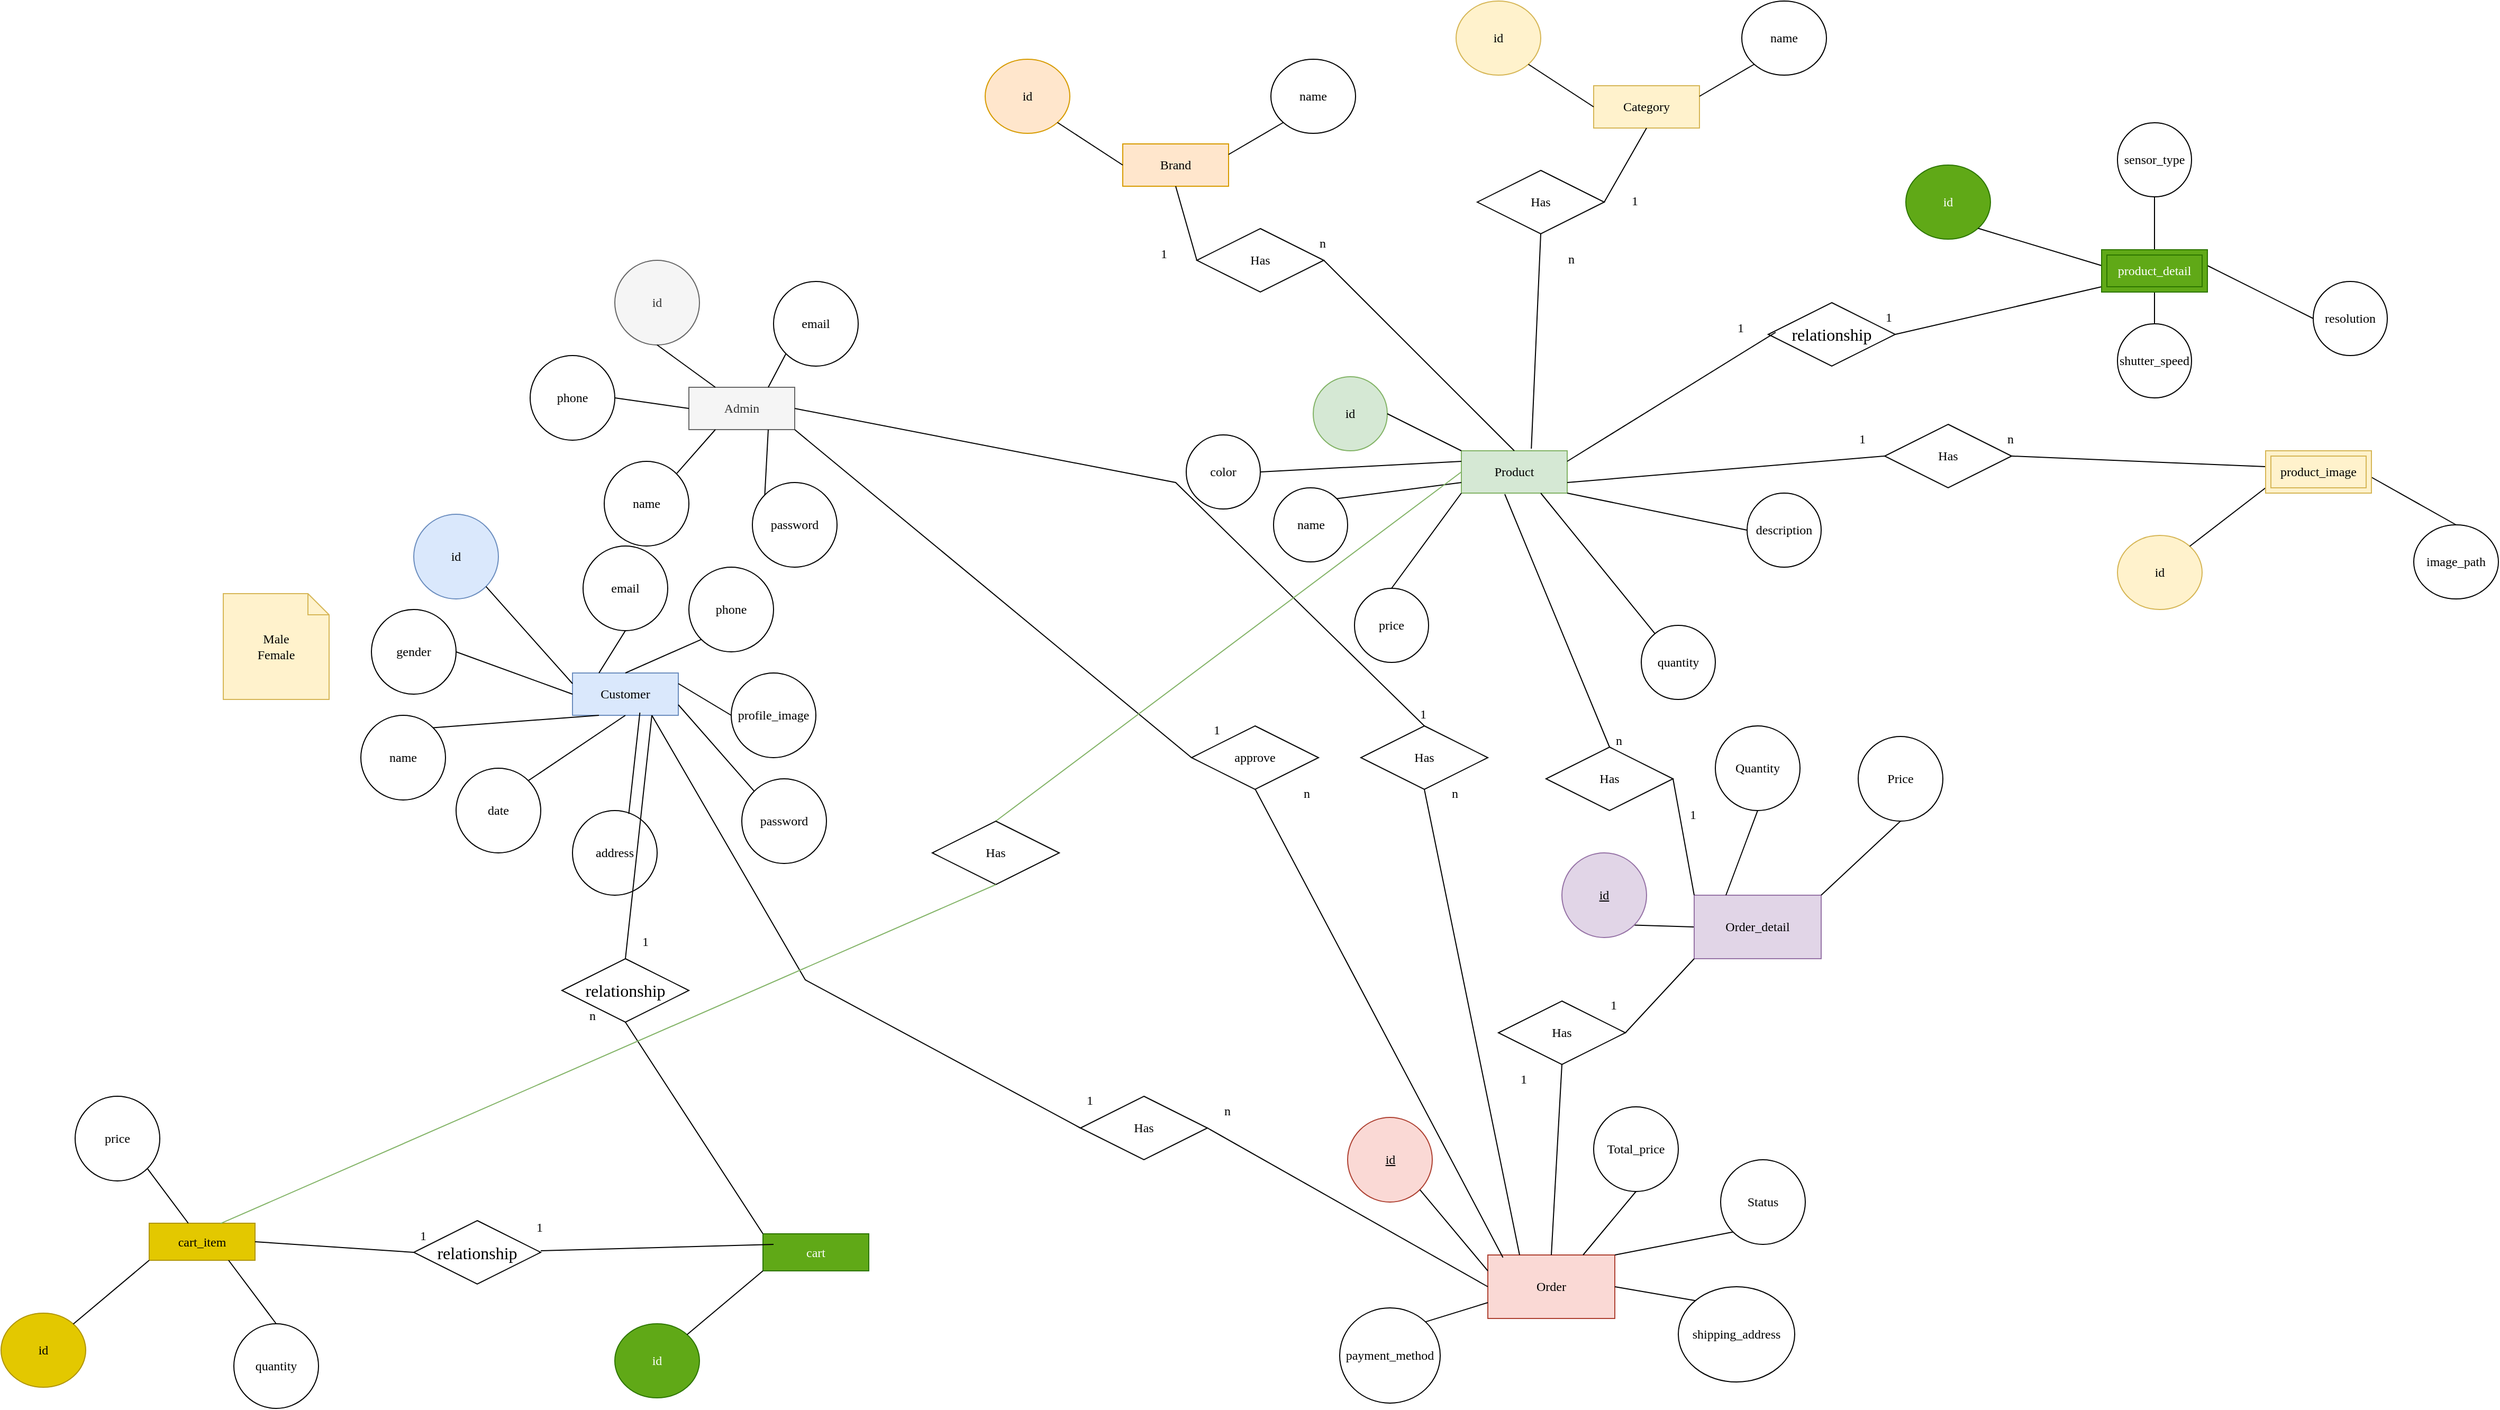 <mxfile version="27.1.4" pages="2">
  <diagram name="Page-1" id="CofDZJmG8fSnKSbHHaX5">
    <mxGraphModel dx="3121" dy="849" grid="1" gridSize="10" guides="1" tooltips="1" connect="1" arrows="1" fold="1" page="1" pageScale="1" pageWidth="850" pageHeight="1100" math="0" shadow="0">
      <root>
        <mxCell id="0" />
        <mxCell id="1" parent="0" />
        <mxCell id="you-_u3-UDSHgtFlxdn6-1" value="Product" style="whiteSpace=wrap;html=1;align=center;fontFamily=Times New Roman;fillColor=#d5e8d4;strokeColor=#82b366;fontSize=12;" parent="1" vertex="1">
          <mxGeometry x="330" y="440" width="100" height="40" as="geometry" />
        </mxCell>
        <mxCell id="jfWpjxqZ-q61aFP-1aeR-1" value="Admin" style="whiteSpace=wrap;html=1;align=center;fontFamily=Times New Roman;fillColor=#f5f5f5;fontColor=#333333;strokeColor=#666666;fontSize=12;" parent="1" vertex="1">
          <mxGeometry x="-400" y="380" width="100" height="40" as="geometry" />
        </mxCell>
        <mxCell id="jfWpjxqZ-q61aFP-1aeR-3" value="id" style="ellipse;whiteSpace=wrap;html=1;align=center;fontFamily=Times New Roman;fillColor=#f5f5f5;fontColor=#333333;strokeColor=#666666;fontSize=12;" parent="1" vertex="1">
          <mxGeometry x="-470" y="260" width="80" height="80" as="geometry" />
        </mxCell>
        <mxCell id="jfWpjxqZ-q61aFP-1aeR-4" value="name" style="ellipse;whiteSpace=wrap;html=1;align=center;fontFamily=Times New Roman;fontSize=12;" parent="1" vertex="1">
          <mxGeometry x="-480" y="450" width="80" height="80" as="geometry" />
        </mxCell>
        <mxCell id="jfWpjxqZ-q61aFP-1aeR-5" value="email" style="ellipse;whiteSpace=wrap;html=1;align=center;fontFamily=Times New Roman;fontSize=12;" parent="1" vertex="1">
          <mxGeometry x="-320" y="280" width="80" height="80" as="geometry" />
        </mxCell>
        <mxCell id="jfWpjxqZ-q61aFP-1aeR-6" value="phone" style="ellipse;whiteSpace=wrap;html=1;align=center;fontFamily=Times New Roman;fontSize=12;" parent="1" vertex="1">
          <mxGeometry x="-550" y="350" width="80" height="80" as="geometry" />
        </mxCell>
        <mxCell id="jfWpjxqZ-q61aFP-1aeR-7" value="password" style="ellipse;whiteSpace=wrap;html=1;align=center;fontFamily=Times New Roman;fontSize=12;" parent="1" vertex="1">
          <mxGeometry x="-340" y="470" width="80" height="80" as="geometry" />
        </mxCell>
        <mxCell id="jfWpjxqZ-q61aFP-1aeR-9" value="" style="endArrow=none;html=1;rounded=0;entryX=0;entryY=0.5;entryDx=0;entryDy=0;exitX=1;exitY=0.5;exitDx=0;exitDy=0;fontSize=12;" parent="1" source="jfWpjxqZ-q61aFP-1aeR-6" target="jfWpjxqZ-q61aFP-1aeR-1" edge="1">
          <mxGeometry relative="1" as="geometry">
            <mxPoint x="-467" y="390" as="sourcePoint" />
            <mxPoint x="170" y="340" as="targetPoint" />
          </mxGeometry>
        </mxCell>
        <mxCell id="jfWpjxqZ-q61aFP-1aeR-10" value="" style="endArrow=none;html=1;rounded=0;exitX=1;exitY=0;exitDx=0;exitDy=0;entryX=0.25;entryY=1;entryDx=0;entryDy=0;fontSize=12;" parent="1" source="jfWpjxqZ-q61aFP-1aeR-4" target="jfWpjxqZ-q61aFP-1aeR-1" edge="1">
          <mxGeometry relative="1" as="geometry">
            <mxPoint x="10" y="340" as="sourcePoint" />
            <mxPoint x="170" y="340" as="targetPoint" />
          </mxGeometry>
        </mxCell>
        <mxCell id="jfWpjxqZ-q61aFP-1aeR-11" value="" style="endArrow=none;html=1;rounded=0;exitX=0;exitY=0;exitDx=0;exitDy=0;entryX=0.75;entryY=1;entryDx=0;entryDy=0;fontSize=12;" parent="1" source="jfWpjxqZ-q61aFP-1aeR-7" target="jfWpjxqZ-q61aFP-1aeR-1" edge="1">
          <mxGeometry relative="1" as="geometry">
            <mxPoint x="-402" y="472" as="sourcePoint" />
            <mxPoint x="-365" y="430" as="targetPoint" />
          </mxGeometry>
        </mxCell>
        <mxCell id="jfWpjxqZ-q61aFP-1aeR-12" value="" style="endArrow=none;html=1;rounded=0;exitX=0;exitY=1;exitDx=0;exitDy=0;entryX=0.75;entryY=0;entryDx=0;entryDy=0;fontSize=12;" parent="1" source="jfWpjxqZ-q61aFP-1aeR-5" target="jfWpjxqZ-q61aFP-1aeR-1" edge="1">
          <mxGeometry relative="1" as="geometry">
            <mxPoint x="-268" y="472" as="sourcePoint" />
            <mxPoint x="-315" y="430" as="targetPoint" />
          </mxGeometry>
        </mxCell>
        <mxCell id="jfWpjxqZ-q61aFP-1aeR-13" value="" style="endArrow=none;html=1;rounded=0;exitX=0.5;exitY=1;exitDx=0;exitDy=0;entryX=0.25;entryY=0;entryDx=0;entryDy=0;fontSize=12;" parent="1" source="jfWpjxqZ-q61aFP-1aeR-3" target="jfWpjxqZ-q61aFP-1aeR-1" edge="1">
          <mxGeometry relative="1" as="geometry">
            <mxPoint x="-298" y="358" as="sourcePoint" />
            <mxPoint x="-315" y="390" as="targetPoint" />
          </mxGeometry>
        </mxCell>
        <mxCell id="jfWpjxqZ-q61aFP-1aeR-14" value="Customer" style="whiteSpace=wrap;html=1;align=center;fontFamily=Times New Roman;fillColor=#dae8fc;strokeColor=#6c8ebf;fontSize=12;" parent="1" vertex="1">
          <mxGeometry x="-510" y="650" width="100" height="40" as="geometry" />
        </mxCell>
        <mxCell id="jfWpjxqZ-q61aFP-1aeR-15" value="id" style="ellipse;whiteSpace=wrap;html=1;align=center;fontFamily=Times New Roman;fillColor=#dae8fc;strokeColor=#6c8ebf;fontSize=12;" parent="1" vertex="1">
          <mxGeometry x="-660" y="500" width="80" height="80" as="geometry" />
        </mxCell>
        <mxCell id="jfWpjxqZ-q61aFP-1aeR-16" value="email" style="ellipse;whiteSpace=wrap;html=1;align=center;fontFamily=Times New Roman;fontSize=12;" parent="1" vertex="1">
          <mxGeometry x="-500" y="530" width="80" height="80" as="geometry" />
        </mxCell>
        <mxCell id="jfWpjxqZ-q61aFP-1aeR-17" value="phone" style="ellipse;whiteSpace=wrap;html=1;align=center;fontFamily=Times New Roman;fontSize=12;" parent="1" vertex="1">
          <mxGeometry x="-400" y="550" width="80" height="80" as="geometry" />
        </mxCell>
        <mxCell id="jfWpjxqZ-q61aFP-1aeR-19" value="name" style="ellipse;whiteSpace=wrap;html=1;align=center;fontFamily=Times New Roman;fontSize=12;" parent="1" vertex="1">
          <mxGeometry x="-710" y="690" width="80" height="80" as="geometry" />
        </mxCell>
        <mxCell id="jfWpjxqZ-q61aFP-1aeR-20" value="date" style="ellipse;whiteSpace=wrap;html=1;align=center;fontFamily=Times New Roman;fontSize=12;" parent="1" vertex="1">
          <mxGeometry x="-620" y="740" width="80" height="80" as="geometry" />
        </mxCell>
        <mxCell id="jfWpjxqZ-q61aFP-1aeR-21" value="password" style="ellipse;whiteSpace=wrap;html=1;align=center;fontFamily=Times New Roman;fontSize=12;" parent="1" vertex="1">
          <mxGeometry x="-350" y="750" width="80" height="80" as="geometry" />
        </mxCell>
        <mxCell id="jfWpjxqZ-q61aFP-1aeR-22" value="profile_image" style="ellipse;whiteSpace=wrap;html=1;align=center;fontFamily=Times New Roman;fontSize=12;" parent="1" vertex="1">
          <mxGeometry x="-360" y="650" width="80" height="80" as="geometry" />
        </mxCell>
        <mxCell id="jfWpjxqZ-q61aFP-1aeR-23" value="gender" style="ellipse;whiteSpace=wrap;html=1;align=center;fontFamily=Times New Roman;fontSize=12;" parent="1" vertex="1">
          <mxGeometry x="-700" y="590" width="80" height="80" as="geometry" />
        </mxCell>
        <mxCell id="jfWpjxqZ-q61aFP-1aeR-24" value="" style="endArrow=none;html=1;rounded=0;entryX=1;entryY=1;entryDx=0;entryDy=0;exitX=0;exitY=0.25;exitDx=0;exitDy=0;fontSize=12;" parent="1" source="jfWpjxqZ-q61aFP-1aeR-14" target="jfWpjxqZ-q61aFP-1aeR-15" edge="1">
          <mxGeometry relative="1" as="geometry">
            <mxPoint x="-520" y="670" as="sourcePoint" />
            <mxPoint x="-475" y="330" as="targetPoint" />
          </mxGeometry>
        </mxCell>
        <mxCell id="jfWpjxqZ-q61aFP-1aeR-25" value="" style="endArrow=none;html=1;rounded=0;entryX=0.5;entryY=1;entryDx=0;entryDy=0;exitX=0.25;exitY=0;exitDx=0;exitDy=0;fontSize=12;" parent="1" source="jfWpjxqZ-q61aFP-1aeR-14" target="jfWpjxqZ-q61aFP-1aeR-16" edge="1">
          <mxGeometry relative="1" as="geometry">
            <mxPoint x="-500" y="660" as="sourcePoint" />
            <mxPoint x="-572" y="618" as="targetPoint" />
          </mxGeometry>
        </mxCell>
        <mxCell id="jfWpjxqZ-q61aFP-1aeR-27" value="" style="endArrow=none;html=1;rounded=0;entryX=0;entryY=1;entryDx=0;entryDy=0;exitX=0.5;exitY=0;exitDx=0;exitDy=0;fontSize=12;" parent="1" source="jfWpjxqZ-q61aFP-1aeR-14" target="jfWpjxqZ-q61aFP-1aeR-17" edge="1">
          <mxGeometry relative="1" as="geometry">
            <mxPoint x="-475" y="660" as="sourcePoint" />
            <mxPoint x="-450" y="620" as="targetPoint" />
          </mxGeometry>
        </mxCell>
        <mxCell id="jfWpjxqZ-q61aFP-1aeR-28" value="" style="endArrow=none;html=1;rounded=0;entryX=0;entryY=0.5;entryDx=0;entryDy=0;exitX=1;exitY=0.25;exitDx=0;exitDy=0;fontSize=12;" parent="1" source="jfWpjxqZ-q61aFP-1aeR-14" target="jfWpjxqZ-q61aFP-1aeR-22" edge="1">
          <mxGeometry relative="1" as="geometry">
            <mxPoint x="-450" y="660" as="sourcePoint" />
            <mxPoint x="-378" y="628" as="targetPoint" />
          </mxGeometry>
        </mxCell>
        <mxCell id="jfWpjxqZ-q61aFP-1aeR-29" value="" style="endArrow=none;html=1;rounded=0;entryX=0;entryY=0;entryDx=0;entryDy=0;exitX=1;exitY=0.75;exitDx=0;exitDy=0;fontSize=12;" parent="1" source="jfWpjxqZ-q61aFP-1aeR-14" target="jfWpjxqZ-q61aFP-1aeR-21" edge="1">
          <mxGeometry relative="1" as="geometry">
            <mxPoint x="-400" y="670" as="sourcePoint" />
            <mxPoint x="-350" y="700" as="targetPoint" />
          </mxGeometry>
        </mxCell>
        <mxCell id="jfWpjxqZ-q61aFP-1aeR-30" value="" style="endArrow=none;html=1;rounded=0;entryX=1;entryY=0;entryDx=0;entryDy=0;exitX=0.5;exitY=1;exitDx=0;exitDy=0;fontSize=12;" parent="1" source="jfWpjxqZ-q61aFP-1aeR-14" target="jfWpjxqZ-q61aFP-1aeR-20" edge="1">
          <mxGeometry relative="1" as="geometry">
            <mxPoint x="-400" y="690" as="sourcePoint" />
            <mxPoint x="-370" y="740" as="targetPoint" />
          </mxGeometry>
        </mxCell>
        <mxCell id="jfWpjxqZ-q61aFP-1aeR-31" value="" style="endArrow=none;html=1;rounded=0;entryX=1;entryY=0;entryDx=0;entryDy=0;exitX=0.25;exitY=1;exitDx=0;exitDy=0;fontSize=12;" parent="1" source="jfWpjxqZ-q61aFP-1aeR-14" target="jfWpjxqZ-q61aFP-1aeR-19" edge="1">
          <mxGeometry relative="1" as="geometry">
            <mxPoint x="-412" y="700" as="sourcePoint" />
            <mxPoint x="-462" y="752" as="targetPoint" />
          </mxGeometry>
        </mxCell>
        <mxCell id="jfWpjxqZ-q61aFP-1aeR-32" value="" style="endArrow=none;html=1;rounded=0;entryX=1;entryY=0.5;entryDx=0;entryDy=0;exitX=0;exitY=0.5;exitDx=0;exitDy=0;fontSize=12;" parent="1" source="jfWpjxqZ-q61aFP-1aeR-14" target="jfWpjxqZ-q61aFP-1aeR-23" edge="1">
          <mxGeometry relative="1" as="geometry">
            <mxPoint x="-475" y="700" as="sourcePoint" />
            <mxPoint x="-552" y="722" as="targetPoint" />
          </mxGeometry>
        </mxCell>
        <mxCell id="jfWpjxqZ-q61aFP-1aeR-33" value="id" style="ellipse;whiteSpace=wrap;html=1;align=center;fontFamily=Times New Roman;fillColor=#d5e8d4;strokeColor=#82b366;fontSize=12;" parent="1" vertex="1">
          <mxGeometry x="190" y="370" width="70" height="70" as="geometry" />
        </mxCell>
        <mxCell id="jfWpjxqZ-q61aFP-1aeR-34" value="name" style="ellipse;whiteSpace=wrap;html=1;align=center;fontFamily=Times New Roman;fontSize=12;" parent="1" vertex="1">
          <mxGeometry x="152.5" y="475" width="70" height="70" as="geometry" />
        </mxCell>
        <mxCell id="jfWpjxqZ-q61aFP-1aeR-39" value="price" style="ellipse;whiteSpace=wrap;html=1;align=center;fontFamily=Times New Roman;fontSize=12;" parent="1" vertex="1">
          <mxGeometry x="229" y="570" width="70" height="70" as="geometry" />
        </mxCell>
        <mxCell id="jfWpjxqZ-q61aFP-1aeR-45" value="quantity" style="ellipse;whiteSpace=wrap;html=1;align=center;fontFamily=Times New Roman;fontSize=12;" parent="1" vertex="1">
          <mxGeometry x="500" y="605" width="70" height="70" as="geometry" />
        </mxCell>
        <mxCell id="jfWpjxqZ-q61aFP-1aeR-46" value="sensor_type" style="ellipse;whiteSpace=wrap;html=1;align=center;fontFamily=Times New Roman;fontSize=12;" parent="1" vertex="1">
          <mxGeometry x="950" y="130" width="70" height="70" as="geometry" />
        </mxCell>
        <mxCell id="jfWpjxqZ-q61aFP-1aeR-47" value="resolution" style="ellipse;whiteSpace=wrap;html=1;align=center;fontFamily=Times New Roman;fontSize=12;" parent="1" vertex="1">
          <mxGeometry x="1135" y="280" width="70" height="70" as="geometry" />
        </mxCell>
        <mxCell id="jfWpjxqZ-q61aFP-1aeR-49" value="shutter_speed" style="ellipse;whiteSpace=wrap;html=1;align=center;fontFamily=Times New Roman;fontSize=12;" parent="1" vertex="1">
          <mxGeometry x="950" y="320" width="70" height="70" as="geometry" />
        </mxCell>
        <mxCell id="jfWpjxqZ-q61aFP-1aeR-51" value="description" style="ellipse;whiteSpace=wrap;html=1;align=center;fontFamily=Times New Roman;fontSize=12;" parent="1" vertex="1">
          <mxGeometry x="600" y="480" width="70" height="70" as="geometry" />
        </mxCell>
        <mxCell id="jfWpjxqZ-q61aFP-1aeR-53" value="" style="endArrow=none;html=1;rounded=0;exitX=1;exitY=0.5;exitDx=0;exitDy=0;entryX=0;entryY=0;entryDx=0;entryDy=0;fontSize=12;" parent="1" source="jfWpjxqZ-q61aFP-1aeR-33" target="you-_u3-UDSHgtFlxdn6-1" edge="1">
          <mxGeometry relative="1" as="geometry">
            <mxPoint x="-180" y="410" as="sourcePoint" />
            <mxPoint x="-125" y="450" as="targetPoint" />
          </mxGeometry>
        </mxCell>
        <mxCell id="jfWpjxqZ-q61aFP-1aeR-54" value="" style="endArrow=none;html=1;rounded=0;exitX=1;exitY=0;exitDx=0;exitDy=0;entryX=0;entryY=0.75;entryDx=0;entryDy=0;fontSize=12;" parent="1" source="jfWpjxqZ-q61aFP-1aeR-34" target="you-_u3-UDSHgtFlxdn6-1" edge="1">
          <mxGeometry relative="1" as="geometry">
            <mxPoint x="270" y="435" as="sourcePoint" />
            <mxPoint x="340" y="450" as="targetPoint" />
          </mxGeometry>
        </mxCell>
        <mxCell id="jfWpjxqZ-q61aFP-1aeR-58" value="" style="endArrow=none;html=1;rounded=0;exitX=0.5;exitY=0;exitDx=0;exitDy=0;entryX=0;entryY=1;entryDx=0;entryDy=0;fontSize=12;" parent="1" source="jfWpjxqZ-q61aFP-1aeR-39" target="you-_u3-UDSHgtFlxdn6-1" edge="1">
          <mxGeometry relative="1" as="geometry">
            <mxPoint x="365" y="550" as="sourcePoint" />
            <mxPoint x="340" y="490" as="targetPoint" />
          </mxGeometry>
        </mxCell>
        <mxCell id="jfWpjxqZ-q61aFP-1aeR-62" value="" style="endArrow=none;html=1;rounded=0;entryX=0.75;entryY=1;entryDx=0;entryDy=0;fontSize=12;" parent="1" source="jfWpjxqZ-q61aFP-1aeR-45" target="you-_u3-UDSHgtFlxdn6-1" edge="1">
          <mxGeometry relative="1" as="geometry">
            <mxPoint x="560" y="535" as="sourcePoint" />
            <mxPoint x="415" y="490" as="targetPoint" />
          </mxGeometry>
        </mxCell>
        <mxCell id="jfWpjxqZ-q61aFP-1aeR-63" value="" style="endArrow=none;html=1;rounded=0;exitX=0;exitY=0.5;exitDx=0;exitDy=0;entryX=1;entryY=1;entryDx=0;entryDy=0;fontSize=12;" parent="1" source="jfWpjxqZ-q61aFP-1aeR-51" target="you-_u3-UDSHgtFlxdn6-1" edge="1">
          <mxGeometry relative="1" as="geometry">
            <mxPoint x="580" y="480" as="sourcePoint" />
            <mxPoint x="440" y="480" as="targetPoint" />
          </mxGeometry>
        </mxCell>
        <mxCell id="jfWpjxqZ-q61aFP-1aeR-70" value="Brand" style="whiteSpace=wrap;html=1;align=center;fontFamily=Times New Roman;fillColor=#ffe6cc;strokeColor=#d79b00;fontSize=12;" parent="1" vertex="1">
          <mxGeometry x="10" y="150" width="100" height="40" as="geometry" />
        </mxCell>
        <mxCell id="jfWpjxqZ-q61aFP-1aeR-71" value="id" style="ellipse;whiteSpace=wrap;html=1;align=center;fontFamily=Times New Roman;fillColor=#ffe6cc;strokeColor=#d79b00;fontSize=12;" parent="1" vertex="1">
          <mxGeometry x="-120" y="70" width="80" height="70" as="geometry" />
        </mxCell>
        <mxCell id="jfWpjxqZ-q61aFP-1aeR-72" value="name" style="ellipse;whiteSpace=wrap;html=1;align=center;fontFamily=Times New Roman;fontSize=12;" parent="1" vertex="1">
          <mxGeometry x="150" y="70" width="80" height="70" as="geometry" />
        </mxCell>
        <mxCell id="jfWpjxqZ-q61aFP-1aeR-73" value="" style="endArrow=none;html=1;rounded=0;exitX=1;exitY=1;exitDx=0;exitDy=0;entryX=0;entryY=0.5;entryDx=0;entryDy=0;fontSize=12;" parent="1" source="jfWpjxqZ-q61aFP-1aeR-71" target="jfWpjxqZ-q61aFP-1aeR-70" edge="1">
          <mxGeometry relative="1" as="geometry">
            <mxPoint x="500" y="110" as="sourcePoint" />
            <mxPoint x="660" y="110" as="targetPoint" />
          </mxGeometry>
        </mxCell>
        <mxCell id="jfWpjxqZ-q61aFP-1aeR-74" value="" style="endArrow=none;html=1;rounded=0;exitX=0;exitY=1;exitDx=0;exitDy=0;entryX=1;entryY=0.25;entryDx=0;entryDy=0;fontSize=12;" parent="1" source="jfWpjxqZ-q61aFP-1aeR-72" target="jfWpjxqZ-q61aFP-1aeR-70" edge="1">
          <mxGeometry relative="1" as="geometry">
            <mxPoint x="-41" y="139" as="sourcePoint" />
            <mxPoint x="20" y="180" as="targetPoint" />
          </mxGeometry>
        </mxCell>
        <mxCell id="jfWpjxqZ-q61aFP-1aeR-80" value="Category" style="whiteSpace=wrap;html=1;align=center;fontFamily=Times New Roman;fillColor=#fff2cc;strokeColor=#d6b656;fontSize=12;" parent="1" vertex="1">
          <mxGeometry x="455" y="95" width="100" height="40" as="geometry" />
        </mxCell>
        <mxCell id="jfWpjxqZ-q61aFP-1aeR-81" value="id" style="ellipse;whiteSpace=wrap;html=1;align=center;fontFamily=Times New Roman;fillColor=#fff2cc;strokeColor=#d6b656;fontSize=12;" parent="1" vertex="1">
          <mxGeometry x="325" y="15" width="80" height="70" as="geometry" />
        </mxCell>
        <mxCell id="jfWpjxqZ-q61aFP-1aeR-82" value="name" style="ellipse;whiteSpace=wrap;html=1;align=center;fontFamily=Times New Roman;fontSize=12;" parent="1" vertex="1">
          <mxGeometry x="595" y="15" width="80" height="70" as="geometry" />
        </mxCell>
        <mxCell id="jfWpjxqZ-q61aFP-1aeR-83" value="" style="endArrow=none;html=1;rounded=0;exitX=1;exitY=1;exitDx=0;exitDy=0;entryX=0;entryY=0.5;entryDx=0;entryDy=0;fontSize=12;" parent="1" source="jfWpjxqZ-q61aFP-1aeR-81" target="jfWpjxqZ-q61aFP-1aeR-80" edge="1">
          <mxGeometry relative="1" as="geometry">
            <mxPoint x="945" y="55" as="sourcePoint" />
            <mxPoint x="1105" y="55" as="targetPoint" />
          </mxGeometry>
        </mxCell>
        <mxCell id="jfWpjxqZ-q61aFP-1aeR-84" value="" style="endArrow=none;html=1;rounded=0;exitX=0;exitY=1;exitDx=0;exitDy=0;entryX=1;entryY=0.25;entryDx=0;entryDy=0;fontSize=12;" parent="1" source="jfWpjxqZ-q61aFP-1aeR-82" target="jfWpjxqZ-q61aFP-1aeR-80" edge="1">
          <mxGeometry relative="1" as="geometry">
            <mxPoint x="404" y="84" as="sourcePoint" />
            <mxPoint x="465" y="125" as="targetPoint" />
          </mxGeometry>
        </mxCell>
        <mxCell id="jfWpjxqZ-q61aFP-1aeR-85" value="Has" style="shape=rhombus;perimeter=rhombusPerimeter;whiteSpace=wrap;html=1;align=center;fontFamily=Times New Roman;fontSize=12;" parent="1" vertex="1">
          <mxGeometry x="80" y="230" width="120" height="60" as="geometry" />
        </mxCell>
        <mxCell id="jfWpjxqZ-q61aFP-1aeR-86" value="" style="endArrow=none;html=1;rounded=0;exitX=0.5;exitY=1;exitDx=0;exitDy=0;entryX=0;entryY=0.5;entryDx=0;entryDy=0;fontSize=12;" parent="1" source="jfWpjxqZ-q61aFP-1aeR-70" target="jfWpjxqZ-q61aFP-1aeR-85" edge="1">
          <mxGeometry relative="1" as="geometry">
            <mxPoint x="570" as="sourcePoint" />
            <mxPoint x="730" as="targetPoint" />
          </mxGeometry>
        </mxCell>
        <mxCell id="jfWpjxqZ-q61aFP-1aeR-87" value="" style="endArrow=none;html=1;rounded=0;exitX=1;exitY=0.5;exitDx=0;exitDy=0;entryX=0.5;entryY=0;entryDx=0;entryDy=0;fontSize=12;" parent="1" source="jfWpjxqZ-q61aFP-1aeR-85" target="you-_u3-UDSHgtFlxdn6-1" edge="1">
          <mxGeometry relative="1" as="geometry">
            <mxPoint x="70" y="200" as="sourcePoint" />
            <mxPoint x="90" y="270" as="targetPoint" />
          </mxGeometry>
        </mxCell>
        <mxCell id="jfWpjxqZ-q61aFP-1aeR-90" value="1" style="text;strokeColor=none;fillColor=none;spacingLeft=4;spacingRight=4;overflow=hidden;rotatable=0;points=[[0,0.5],[1,0.5]];portConstraint=eastwest;fontSize=12;whiteSpace=wrap;html=1;fontFamily=Times New Roman;" parent="1" vertex="1">
          <mxGeometry x="40" y="240" width="40" height="30" as="geometry" />
        </mxCell>
        <mxCell id="jfWpjxqZ-q61aFP-1aeR-91" value="n" style="text;strokeColor=none;fillColor=none;spacingLeft=4;spacingRight=4;overflow=hidden;rotatable=0;points=[[0,0.5],[1,0.5]];portConstraint=eastwest;fontSize=12;whiteSpace=wrap;html=1;fontFamily=Times New Roman;" parent="1" vertex="1">
          <mxGeometry x="190" y="230" width="40" height="30" as="geometry" />
        </mxCell>
        <mxCell id="jfWpjxqZ-q61aFP-1aeR-93" value="" style="endArrow=none;html=1;rounded=0;exitX=0.661;exitY=-0.05;exitDx=0;exitDy=0;exitPerimeter=0;entryX=0.5;entryY=1;entryDx=0;entryDy=0;fontSize=12;" parent="1" source="you-_u3-UDSHgtFlxdn6-1" target="jfWpjxqZ-q61aFP-1aeR-105" edge="1">
          <mxGeometry relative="1" as="geometry">
            <mxPoint x="610" y="265" as="sourcePoint" />
            <mxPoint x="460" y="270" as="targetPoint" />
          </mxGeometry>
        </mxCell>
        <mxCell id="jfWpjxqZ-q61aFP-1aeR-97" value="color" style="ellipse;whiteSpace=wrap;html=1;align=center;fontFamily=Times New Roman;fontSize=12;" parent="1" vertex="1">
          <mxGeometry x="70" y="425" width="70" height="70" as="geometry" />
        </mxCell>
        <mxCell id="jfWpjxqZ-q61aFP-1aeR-98" value="" style="endArrow=none;html=1;rounded=0;exitX=1;exitY=0.5;exitDx=0;exitDy=0;entryX=0;entryY=0.25;entryDx=0;entryDy=0;fontSize=12;" parent="1" source="jfWpjxqZ-q61aFP-1aeR-97" target="you-_u3-UDSHgtFlxdn6-1" edge="1">
          <mxGeometry relative="1" as="geometry">
            <mxPoint x="250" y="520" as="sourcePoint" />
            <mxPoint x="340" y="460" as="targetPoint" />
          </mxGeometry>
        </mxCell>
        <mxCell id="jfWpjxqZ-q61aFP-1aeR-100" value="id" style="ellipse;whiteSpace=wrap;html=1;align=center;fontFamily=Times New Roman;fillColor=#fff2cc;strokeColor=#d6b656;fontSize=12;" parent="1" vertex="1">
          <mxGeometry x="950" y="520" width="80" height="70" as="geometry" />
        </mxCell>
        <mxCell id="jfWpjxqZ-q61aFP-1aeR-101" value="image_path" style="ellipse;whiteSpace=wrap;html=1;align=center;fontFamily=Times New Roman;fontSize=12;" parent="1" vertex="1">
          <mxGeometry x="1230" y="510" width="80" height="70" as="geometry" />
        </mxCell>
        <mxCell id="jfWpjxqZ-q61aFP-1aeR-102" value="" style="endArrow=none;html=1;rounded=0;exitX=1;exitY=0;exitDx=0;exitDy=0;entryX=0;entryY=1;entryDx=0;entryDy=0;fontSize=12;" parent="1" source="jfWpjxqZ-q61aFP-1aeR-100" edge="1">
          <mxGeometry relative="1" as="geometry">
            <mxPoint x="1580" y="395" as="sourcePoint" />
            <mxPoint x="1090" y="475" as="targetPoint" />
          </mxGeometry>
        </mxCell>
        <mxCell id="jfWpjxqZ-q61aFP-1aeR-103" value="" style="endArrow=none;html=1;rounded=0;exitX=0.5;exitY=0;exitDx=0;exitDy=0;entryX=1;entryY=0.75;entryDx=0;entryDy=0;fontSize=12;" parent="1" source="jfWpjxqZ-q61aFP-1aeR-101" edge="1">
          <mxGeometry relative="1" as="geometry">
            <mxPoint x="1039" y="424" as="sourcePoint" />
            <mxPoint x="1190" y="465" as="targetPoint" />
          </mxGeometry>
        </mxCell>
        <mxCell id="jfWpjxqZ-q61aFP-1aeR-105" value="Has" style="shape=rhombus;perimeter=rhombusPerimeter;whiteSpace=wrap;html=1;align=center;fontFamily=Times New Roman;fontSize=12;" parent="1" vertex="1">
          <mxGeometry x="345" y="175" width="120" height="60" as="geometry" />
        </mxCell>
        <mxCell id="jfWpjxqZ-q61aFP-1aeR-106" value="1" style="text;strokeColor=none;fillColor=none;spacingLeft=4;spacingRight=4;overflow=hidden;rotatable=0;points=[[0,0.5],[1,0.5]];portConstraint=eastwest;fontSize=12;whiteSpace=wrap;html=1;fontFamily=Times New Roman;" parent="1" vertex="1">
          <mxGeometry x="485" y="190" width="40" height="30" as="geometry" />
        </mxCell>
        <mxCell id="jfWpjxqZ-q61aFP-1aeR-107" value="n" style="text;strokeColor=none;fillColor=none;spacingLeft=4;spacingRight=4;overflow=hidden;rotatable=0;points=[[0,0.5],[1,0.5]];portConstraint=eastwest;fontSize=12;whiteSpace=wrap;html=1;fontFamily=Times New Roman;" parent="1" vertex="1">
          <mxGeometry x="425" y="245" width="40" height="30" as="geometry" />
        </mxCell>
        <mxCell id="jfWpjxqZ-q61aFP-1aeR-108" value="" style="endArrow=none;html=1;rounded=0;exitX=1;exitY=0.5;exitDx=0;exitDy=0;entryX=0.5;entryY=1;entryDx=0;entryDy=0;fontSize=12;" parent="1" source="jfWpjxqZ-q61aFP-1aeR-105" target="jfWpjxqZ-q61aFP-1aeR-80" edge="1">
          <mxGeometry relative="1" as="geometry">
            <mxPoint x="271" y="398" as="sourcePoint" />
            <mxPoint x="355" y="210" as="targetPoint" />
          </mxGeometry>
        </mxCell>
        <mxCell id="jfWpjxqZ-q61aFP-1aeR-109" value="" style="endArrow=none;html=1;rounded=0;exitX=1;exitY=0.5;exitDx=0;exitDy=0;entryX=0;entryY=0.5;entryDx=0;entryDy=0;fontSize=12;" parent="1" source="jfWpjxqZ-q61aFP-1aeR-110" edge="1">
          <mxGeometry relative="1" as="geometry">
            <mxPoint x="940" y="440" as="sourcePoint" />
            <mxPoint x="1090" y="455" as="targetPoint" />
          </mxGeometry>
        </mxCell>
        <mxCell id="jfWpjxqZ-q61aFP-1aeR-110" value="Has" style="shape=rhombus;perimeter=rhombusPerimeter;whiteSpace=wrap;html=1;align=center;fontFamily=Times New Roman;fontSize=12;" parent="1" vertex="1">
          <mxGeometry x="730" y="415" width="120" height="60" as="geometry" />
        </mxCell>
        <mxCell id="jfWpjxqZ-q61aFP-1aeR-111" value="" style="endArrow=none;html=1;rounded=0;exitX=1;exitY=0.75;exitDx=0;exitDy=0;entryX=0;entryY=0.5;entryDx=0;entryDy=0;fontSize=12;" parent="1" source="you-_u3-UDSHgtFlxdn6-1" target="jfWpjxqZ-q61aFP-1aeR-110" edge="1">
          <mxGeometry relative="1" as="geometry">
            <mxPoint x="860" y="455" as="sourcePoint" />
            <mxPoint x="1100" y="465" as="targetPoint" />
          </mxGeometry>
        </mxCell>
        <mxCell id="jfWpjxqZ-q61aFP-1aeR-112" value="n" style="text;strokeColor=none;fillColor=none;spacingLeft=4;spacingRight=4;overflow=hidden;rotatable=0;points=[[0,0.5],[1,0.5]];portConstraint=eastwest;fontSize=12;whiteSpace=wrap;html=1;fontFamily=Times New Roman;" parent="1" vertex="1">
          <mxGeometry x="840" y="415" width="40" height="30" as="geometry" />
        </mxCell>
        <mxCell id="jfWpjxqZ-q61aFP-1aeR-113" value="1" style="text;strokeColor=none;fillColor=none;spacingLeft=4;spacingRight=4;overflow=hidden;rotatable=0;points=[[0,0.5],[1,0.5]];portConstraint=eastwest;fontSize=12;whiteSpace=wrap;html=1;fontFamily=Times New Roman;" parent="1" vertex="1">
          <mxGeometry x="700" y="415" width="40" height="30" as="geometry" />
        </mxCell>
        <mxCell id="jfWpjxqZ-q61aFP-1aeR-121" value="Order" style="rounded=0;whiteSpace=wrap;html=1;fontFamily=Times New Roman;fontSize=12;fillColor=#fad9d5;strokeColor=#ae4132;" parent="1" vertex="1">
          <mxGeometry x="355" y="1200" width="120" height="60" as="geometry" />
        </mxCell>
        <mxCell id="jfWpjxqZ-q61aFP-1aeR-122" value="&lt;u&gt;id&lt;/u&gt;" style="ellipse;whiteSpace=wrap;html=1;align=center;fontFamily=Times New Roman;fillColor=#fad9d5;strokeColor=#ae4132;fontSize=12;" parent="1" vertex="1">
          <mxGeometry x="222.5" y="1070" width="80" height="80" as="geometry" />
        </mxCell>
        <mxCell id="jfWpjxqZ-q61aFP-1aeR-123" value="Total_price" style="ellipse;whiteSpace=wrap;html=1;align=center;fontFamily=Times New Roman;fontSize=12;" parent="1" vertex="1">
          <mxGeometry x="455" y="1060" width="80" height="80" as="geometry" />
        </mxCell>
        <mxCell id="jfWpjxqZ-q61aFP-1aeR-124" value="Status" style="ellipse;whiteSpace=wrap;html=1;align=center;fontFamily=Times New Roman;fontSize=12;" parent="1" vertex="1">
          <mxGeometry x="575" y="1110" width="80" height="80" as="geometry" />
        </mxCell>
        <mxCell id="jfWpjxqZ-q61aFP-1aeR-125" value="" style="endArrow=none;html=1;rounded=0;entryX=0;entryY=0.25;entryDx=0;entryDy=0;exitX=1;exitY=1;exitDx=0;exitDy=0;fontSize=12;" parent="1" source="jfWpjxqZ-q61aFP-1aeR-122" target="jfWpjxqZ-q61aFP-1aeR-121" edge="1">
          <mxGeometry relative="1" as="geometry">
            <mxPoint x="115" y="710" as="sourcePoint" />
            <mxPoint x="83" y="802" as="targetPoint" />
          </mxGeometry>
        </mxCell>
        <mxCell id="jfWpjxqZ-q61aFP-1aeR-126" value="" style="endArrow=none;html=1;rounded=0;entryX=0.75;entryY=0;entryDx=0;entryDy=0;exitX=0.5;exitY=1;exitDx=0;exitDy=0;fontSize=12;" parent="1" source="jfWpjxqZ-q61aFP-1aeR-123" target="jfWpjxqZ-q61aFP-1aeR-121" edge="1">
          <mxGeometry relative="1" as="geometry">
            <mxPoint x="273" y="1178" as="sourcePoint" />
            <mxPoint x="365" y="1225" as="targetPoint" />
          </mxGeometry>
        </mxCell>
        <mxCell id="jfWpjxqZ-q61aFP-1aeR-127" value="" style="endArrow=none;html=1;rounded=0;entryX=1;entryY=0;entryDx=0;entryDy=0;exitX=0;exitY=1;exitDx=0;exitDy=0;fontSize=12;" parent="1" source="jfWpjxqZ-q61aFP-1aeR-124" target="jfWpjxqZ-q61aFP-1aeR-121" edge="1">
          <mxGeometry relative="1" as="geometry">
            <mxPoint x="405" y="1150" as="sourcePoint" />
            <mxPoint x="395" y="1210" as="targetPoint" />
          </mxGeometry>
        </mxCell>
        <mxCell id="jfWpjxqZ-q61aFP-1aeR-128" value="shipping_address" style="ellipse;whiteSpace=wrap;html=1;align=center;fontFamily=Times New Roman;fontSize=12;" parent="1" vertex="1">
          <mxGeometry x="535" y="1230" width="110" height="90" as="geometry" />
        </mxCell>
        <mxCell id="jfWpjxqZ-q61aFP-1aeR-129" value="payment_method" style="ellipse;whiteSpace=wrap;html=1;align=center;fontFamily=Times New Roman;fontSize=12;" parent="1" vertex="1">
          <mxGeometry x="215" y="1250" width="95" height="90" as="geometry" />
        </mxCell>
        <mxCell id="jfWpjxqZ-q61aFP-1aeR-130" value="" style="endArrow=none;html=1;rounded=0;entryX=0;entryY=0.75;entryDx=0;entryDy=0;exitX=1;exitY=0;exitDx=0;exitDy=0;fontSize=12;" parent="1" source="jfWpjxqZ-q61aFP-1aeR-129" target="jfWpjxqZ-q61aFP-1aeR-121" edge="1">
          <mxGeometry relative="1" as="geometry">
            <mxPoint x="273" y="1178" as="sourcePoint" />
            <mxPoint x="365" y="1225" as="targetPoint" />
          </mxGeometry>
        </mxCell>
        <mxCell id="jfWpjxqZ-q61aFP-1aeR-131" value="" style="endArrow=none;html=1;rounded=0;entryX=1;entryY=0.5;entryDx=0;entryDy=0;exitX=0;exitY=0;exitDx=0;exitDy=0;fontSize=12;" parent="1" source="jfWpjxqZ-q61aFP-1aeR-128" target="jfWpjxqZ-q61aFP-1aeR-121" edge="1">
          <mxGeometry relative="1" as="geometry">
            <mxPoint x="306" y="1273" as="sourcePoint" />
            <mxPoint x="365" y="1255" as="targetPoint" />
          </mxGeometry>
        </mxCell>
        <mxCell id="jfWpjxqZ-q61aFP-1aeR-132" value="" style="endArrow=none;html=1;rounded=0;entryX=1;entryY=1;entryDx=0;entryDy=0;exitX=0;exitY=0.5;exitDx=0;exitDy=0;fontSize=12;" parent="1" source="jfWpjxqZ-q61aFP-1aeR-133" target="jfWpjxqZ-q61aFP-1aeR-134" edge="1">
          <mxGeometry relative="1" as="geometry">
            <mxPoint x="1069" y="1509" as="sourcePoint" />
            <mxPoint x="851" y="1140" as="targetPoint" />
          </mxGeometry>
        </mxCell>
        <mxCell id="jfWpjxqZ-q61aFP-1aeR-133" value="Order_detail" style="rounded=0;whiteSpace=wrap;html=1;fontFamily=Times New Roman;fontSize=12;fillColor=#e1d5e7;strokeColor=#9673a6;" parent="1" vertex="1">
          <mxGeometry x="550" y="860" width="120" height="60" as="geometry" />
        </mxCell>
        <mxCell id="jfWpjxqZ-q61aFP-1aeR-134" value="&lt;u&gt;id&lt;/u&gt;" style="ellipse;whiteSpace=wrap;html=1;align=center;fontFamily=Times New Roman;fillColor=#e1d5e7;strokeColor=#9673a6;fontSize=12;" parent="1" vertex="1">
          <mxGeometry x="425" y="820" width="80" height="80" as="geometry" />
        </mxCell>
        <mxCell id="jfWpjxqZ-q61aFP-1aeR-135" value="Price" style="ellipse;whiteSpace=wrap;html=1;align=center;fontFamily=Times New Roman;fontSize=12;" parent="1" vertex="1">
          <mxGeometry x="705" y="710" width="80" height="80" as="geometry" />
        </mxCell>
        <mxCell id="jfWpjxqZ-q61aFP-1aeR-137" value="" style="endArrow=none;html=1;rounded=0;entryX=0.5;entryY=1;entryDx=0;entryDy=0;exitX=0.25;exitY=0;exitDx=0;exitDy=0;fontSize=12;" parent="1" source="jfWpjxqZ-q61aFP-1aeR-133" target="jfWpjxqZ-q61aFP-1aeR-140" edge="1">
          <mxGeometry relative="1" as="geometry">
            <mxPoint x="560" y="900" as="sourcePoint" />
            <mxPoint x="630" y="760" as="targetPoint" />
          </mxGeometry>
        </mxCell>
        <mxCell id="jfWpjxqZ-q61aFP-1aeR-138" value="" style="endArrow=none;html=1;rounded=0;entryX=0.5;entryY=1;entryDx=0;entryDy=0;exitX=1;exitY=0;exitDx=0;exitDy=0;fontSize=12;" parent="1" source="jfWpjxqZ-q61aFP-1aeR-133" target="jfWpjxqZ-q61aFP-1aeR-135" edge="1">
          <mxGeometry relative="1" as="geometry">
            <mxPoint x="590" y="870" as="sourcePoint" />
            <mxPoint x="721.716" y="808.284" as="targetPoint" />
          </mxGeometry>
        </mxCell>
        <mxCell id="jfWpjxqZ-q61aFP-1aeR-140" value="Quantity" style="ellipse;whiteSpace=wrap;html=1;align=center;fontFamily=Times New Roman;fontSize=12;" parent="1" vertex="1">
          <mxGeometry x="570" y="700" width="80" height="80" as="geometry" />
        </mxCell>
        <mxCell id="jfWpjxqZ-q61aFP-1aeR-142" value="" style="endArrow=none;html=1;rounded=0;entryX=0;entryY=0.5;entryDx=0;entryDy=0;exitX=0.75;exitY=1;exitDx=0;exitDy=0;fontSize=12;" parent="1" source="jfWpjxqZ-q61aFP-1aeR-14" target="jfWpjxqZ-q61aFP-1aeR-143" edge="1">
          <mxGeometry relative="1" as="geometry">
            <mxPoint x="-80" y="1000" as="sourcePoint" />
            <mxPoint x="740" y="455" as="targetPoint" />
            <Array as="points">
              <mxPoint x="-290" y="940" />
            </Array>
          </mxGeometry>
        </mxCell>
        <mxCell id="jfWpjxqZ-q61aFP-1aeR-143" value="Has" style="shape=rhombus;perimeter=rhombusPerimeter;whiteSpace=wrap;html=1;align=center;fontFamily=Times New Roman;fontSize=12;" parent="1" vertex="1">
          <mxGeometry x="-30" y="1050" width="120" height="60" as="geometry" />
        </mxCell>
        <mxCell id="jfWpjxqZ-q61aFP-1aeR-144" value="" style="endArrow=none;html=1;rounded=0;entryX=1;entryY=0.5;entryDx=0;entryDy=0;exitX=0;exitY=0.5;exitDx=0;exitDy=0;fontSize=12;" parent="1" source="jfWpjxqZ-q61aFP-1aeR-121" target="jfWpjxqZ-q61aFP-1aeR-143" edge="1">
          <mxGeometry relative="1" as="geometry">
            <mxPoint x="-75" y="860" as="sourcePoint" />
            <mxPoint x="-20" y="1090" as="targetPoint" />
          </mxGeometry>
        </mxCell>
        <mxCell id="jfWpjxqZ-q61aFP-1aeR-145" value="Has" style="shape=rhombus;perimeter=rhombusPerimeter;whiteSpace=wrap;html=1;align=center;fontFamily=Times New Roman;fontSize=12;" parent="1" vertex="1">
          <mxGeometry x="235" y="700" width="120" height="60" as="geometry" />
        </mxCell>
        <mxCell id="jfWpjxqZ-q61aFP-1aeR-147" value="" style="endArrow=none;html=1;rounded=0;entryX=0.5;entryY=1;entryDx=0;entryDy=0;exitX=0.25;exitY=0;exitDx=0;exitDy=0;fontSize=12;" parent="1" source="jfWpjxqZ-q61aFP-1aeR-121" target="jfWpjxqZ-q61aFP-1aeR-145" edge="1">
          <mxGeometry relative="1" as="geometry">
            <mxPoint x="365" y="1240" as="sourcePoint" />
            <mxPoint x="100" y="1090" as="targetPoint" />
          </mxGeometry>
        </mxCell>
        <mxCell id="jfWpjxqZ-q61aFP-1aeR-148" value="" style="endArrow=none;html=1;rounded=0;exitX=0.5;exitY=0;exitDx=0;exitDy=0;entryX=1;entryY=0.5;entryDx=0;entryDy=0;fontSize=12;" parent="1" source="jfWpjxqZ-q61aFP-1aeR-145" target="jfWpjxqZ-q61aFP-1aeR-1" edge="1">
          <mxGeometry relative="1" as="geometry">
            <mxPoint x="395" y="1210" as="sourcePoint" />
            <mxPoint x="-110" y="520" as="targetPoint" />
            <Array as="points">
              <mxPoint x="60" y="470" />
            </Array>
          </mxGeometry>
        </mxCell>
        <mxCell id="jfWpjxqZ-q61aFP-1aeR-149" value="Has" style="shape=rhombus;perimeter=rhombusPerimeter;whiteSpace=wrap;html=1;align=center;fontFamily=Times New Roman;fontSize=12;" parent="1" vertex="1">
          <mxGeometry x="365" y="960" width="120" height="60" as="geometry" />
        </mxCell>
        <mxCell id="jfWpjxqZ-q61aFP-1aeR-151" value="" style="endArrow=none;html=1;rounded=0;exitX=1;exitY=0.5;exitDx=0;exitDy=0;entryX=0;entryY=1;entryDx=0;entryDy=0;fontSize=12;" parent="1" source="jfWpjxqZ-q61aFP-1aeR-149" target="jfWpjxqZ-q61aFP-1aeR-133" edge="1">
          <mxGeometry relative="1" as="geometry">
            <mxPoint x="200" y="790" as="sourcePoint" />
            <mxPoint x="-80" y="500" as="targetPoint" />
          </mxGeometry>
        </mxCell>
        <mxCell id="jfWpjxqZ-q61aFP-1aeR-152" value="" style="endArrow=none;html=1;rounded=0;exitX=0.5;exitY=1;exitDx=0;exitDy=0;entryX=0.5;entryY=0;entryDx=0;entryDy=0;fontSize=12;" parent="1" source="jfWpjxqZ-q61aFP-1aeR-149" target="jfWpjxqZ-q61aFP-1aeR-121" edge="1">
          <mxGeometry relative="1" as="geometry">
            <mxPoint x="495" y="1000" as="sourcePoint" />
            <mxPoint x="560" y="930" as="targetPoint" />
          </mxGeometry>
        </mxCell>
        <mxCell id="jfWpjxqZ-q61aFP-1aeR-153" value="Has" style="shape=rhombus;perimeter=rhombusPerimeter;whiteSpace=wrap;html=1;align=center;fontFamily=Times New Roman;fontSize=12;" parent="1" vertex="1">
          <mxGeometry x="410" y="720" width="120" height="60" as="geometry" />
        </mxCell>
        <mxCell id="jfWpjxqZ-q61aFP-1aeR-154" value="" style="endArrow=none;html=1;rounded=0;exitX=1;exitY=0.5;exitDx=0;exitDy=0;fontSize=12;" parent="1" source="jfWpjxqZ-q61aFP-1aeR-153" edge="1">
          <mxGeometry relative="1" as="geometry">
            <mxPoint x="495" y="1000" as="sourcePoint" />
            <mxPoint x="550" y="860" as="targetPoint" />
          </mxGeometry>
        </mxCell>
        <mxCell id="jfWpjxqZ-q61aFP-1aeR-155" value="" style="endArrow=none;html=1;rounded=0;exitX=0.41;exitY=1.025;exitDx=0;exitDy=0;exitPerimeter=0;entryX=0.5;entryY=0;entryDx=0;entryDy=0;fontSize=12;" parent="1" source="you-_u3-UDSHgtFlxdn6-1" target="jfWpjxqZ-q61aFP-1aeR-153" edge="1">
          <mxGeometry relative="1" as="geometry">
            <mxPoint x="540" y="760" as="sourcePoint" />
            <mxPoint x="560" y="870" as="targetPoint" />
          </mxGeometry>
        </mxCell>
        <mxCell id="Oo8EHpMWVJHzWBh2pa1p-2" value="id" style="ellipse;whiteSpace=wrap;html=1;align=center;fontFamily=Times New Roman;fillColor=#60a917;strokeColor=#2D7600;fontColor=#ffffff;fontSize=12;" parent="1" vertex="1">
          <mxGeometry x="750" y="170" width="80" height="70" as="geometry" />
        </mxCell>
        <mxCell id="Oo8EHpMWVJHzWBh2pa1p-5" value="" style="endArrow=none;html=1;rounded=0;entryX=0;entryY=0.5;entryDx=0;entryDy=0;exitX=1;exitY=0.5;exitDx=0;exitDy=0;fontSize=12;" parent="1" target="jfWpjxqZ-q61aFP-1aeR-47" edge="1">
          <mxGeometry relative="1" as="geometry">
            <mxPoint x="1035" y="265" as="sourcePoint" />
            <mxPoint x="730" as="targetPoint" />
          </mxGeometry>
        </mxCell>
        <mxCell id="Oo8EHpMWVJHzWBh2pa1p-6" value="" style="endArrow=none;html=1;rounded=0;entryX=0.5;entryY=1;entryDx=0;entryDy=0;fontSize=12;" parent="1" source="l7UyvkIeeyqLXzXud0CQ-2" target="jfWpjxqZ-q61aFP-1aeR-46" edge="1">
          <mxGeometry relative="1" as="geometry">
            <mxPoint x="985" y="245" as="sourcePoint" />
            <mxPoint x="730" as="targetPoint" />
          </mxGeometry>
        </mxCell>
        <mxCell id="Oo8EHpMWVJHzWBh2pa1p-7" value="" style="endArrow=none;html=1;rounded=0;entryX=1;entryY=1;entryDx=0;entryDy=0;exitX=0;exitY=0.5;exitDx=0;exitDy=0;fontSize=12;" parent="1" target="Oo8EHpMWVJHzWBh2pa1p-2" edge="1">
          <mxGeometry relative="1" as="geometry">
            <mxPoint x="935" y="265" as="sourcePoint" />
            <mxPoint x="995" y="210" as="targetPoint" />
          </mxGeometry>
        </mxCell>
        <mxCell id="Oo8EHpMWVJHzWBh2pa1p-8" value="" style="endArrow=none;html=1;rounded=0;entryX=0.5;entryY=0;entryDx=0;entryDy=0;exitX=0.5;exitY=1;exitDx=0;exitDy=0;fontSize=12;" parent="1" target="jfWpjxqZ-q61aFP-1aeR-49" edge="1">
          <mxGeometry relative="1" as="geometry">
            <mxPoint x="985" y="285" as="sourcePoint" />
            <mxPoint x="828" y="240" as="targetPoint" />
          </mxGeometry>
        </mxCell>
        <mxCell id="Oo8EHpMWVJHzWBh2pa1p-9" value="relationship" style="shape=rhombus;perimeter=rhombusPerimeter;whiteSpace=wrap;html=1;align=center;fontFamily=Times New Roman;fontSize=16;" parent="1" vertex="1">
          <mxGeometry x="620" y="300" width="120" height="60" as="geometry" />
        </mxCell>
        <mxCell id="Oo8EHpMWVJHzWBh2pa1p-10" value="" style="endArrow=none;html=1;rounded=0;entryX=1;entryY=0.5;entryDx=0;entryDy=0;exitX=0;exitY=1;exitDx=0;exitDy=0;fontSize=12;" parent="1" target="Oo8EHpMWVJHzWBh2pa1p-9" edge="1">
          <mxGeometry relative="1" as="geometry">
            <mxPoint x="935" y="285" as="sourcePoint" />
            <mxPoint x="828" y="240" as="targetPoint" />
          </mxGeometry>
        </mxCell>
        <mxCell id="Oo8EHpMWVJHzWBh2pa1p-11" value="" style="endArrow=none;html=1;rounded=0;entryX=1;entryY=0.25;entryDx=0;entryDy=0;exitX=0.058;exitY=0.467;exitDx=0;exitDy=0;exitPerimeter=0;fontSize=12;" parent="1" source="Oo8EHpMWVJHzWBh2pa1p-9" target="you-_u3-UDSHgtFlxdn6-1" edge="1">
          <mxGeometry relative="1" as="geometry">
            <mxPoint x="945" y="295" as="sourcePoint" />
            <mxPoint x="750" y="340" as="targetPoint" />
          </mxGeometry>
        </mxCell>
        <mxCell id="Oo8EHpMWVJHzWBh2pa1p-14" value="address" style="ellipse;whiteSpace=wrap;html=1;align=center;fontFamily=Times New Roman;fontSize=12;" parent="1" vertex="1">
          <mxGeometry x="-510" y="780" width="80" height="80" as="geometry" />
        </mxCell>
        <mxCell id="Oo8EHpMWVJHzWBh2pa1p-15" value="" style="endArrow=none;html=1;rounded=0;entryX=0.665;entryY=0.04;entryDx=0;entryDy=0;exitX=0.637;exitY=0.936;exitDx=0;exitDy=0;exitPerimeter=0;entryPerimeter=0;fontSize=12;" parent="1" source="jfWpjxqZ-q61aFP-1aeR-14" target="Oo8EHpMWVJHzWBh2pa1p-14" edge="1">
          <mxGeometry relative="1" as="geometry">
            <mxPoint x="-400" y="690" as="sourcePoint" />
            <mxPoint x="-328" y="772" as="targetPoint" />
          </mxGeometry>
        </mxCell>
        <mxCell id="xcP2AXEMcx_cm2ZT_c8H-1" value="1" style="text;strokeColor=none;fillColor=none;spacingLeft=4;spacingRight=4;overflow=hidden;rotatable=0;points=[[0,0.5],[1,0.5]];portConstraint=eastwest;fontSize=12;whiteSpace=wrap;html=1;fontFamily=Times New Roman;" parent="1" vertex="1">
          <mxGeometry x="285" y="675" width="40" height="30" as="geometry" />
        </mxCell>
        <mxCell id="xcP2AXEMcx_cm2ZT_c8H-2" value="n" style="text;strokeColor=none;fillColor=none;spacingLeft=4;spacingRight=4;overflow=hidden;rotatable=0;points=[[0,0.5],[1,0.5]];portConstraint=eastwest;fontSize=12;whiteSpace=wrap;html=1;fontFamily=Times New Roman;" parent="1" vertex="1">
          <mxGeometry x="315" y="750" width="40" height="30" as="geometry" />
        </mxCell>
        <mxCell id="xcP2AXEMcx_cm2ZT_c8H-3" value="1" style="text;strokeColor=none;fillColor=none;spacingLeft=4;spacingRight=4;overflow=hidden;rotatable=0;points=[[0,0.5],[1,0.5]];portConstraint=eastwest;fontSize=12;whiteSpace=wrap;html=1;fontFamily=Times New Roman;" parent="1" vertex="1">
          <mxGeometry x="-30" y="1040" width="40" height="30" as="geometry" />
        </mxCell>
        <mxCell id="xcP2AXEMcx_cm2ZT_c8H-4" value="n" style="text;strokeColor=none;fillColor=none;spacingLeft=4;spacingRight=4;overflow=hidden;rotatable=0;points=[[0,0.5],[1,0.5]];portConstraint=eastwest;fontSize=12;whiteSpace=wrap;html=1;fontFamily=Times New Roman;" parent="1" vertex="1">
          <mxGeometry x="100" y="1050" width="40" height="30" as="geometry" />
        </mxCell>
        <mxCell id="xcP2AXEMcx_cm2ZT_c8H-5" value="1" style="text;strokeColor=none;fillColor=none;spacingLeft=4;spacingRight=4;overflow=hidden;rotatable=0;points=[[0,0.5],[1,0.5]];portConstraint=eastwest;fontSize=12;whiteSpace=wrap;html=1;fontFamily=Times New Roman;" parent="1" vertex="1">
          <mxGeometry x="380" y="1020" width="40" height="30" as="geometry" />
        </mxCell>
        <mxCell id="xcP2AXEMcx_cm2ZT_c8H-6" value="1" style="text;strokeColor=none;fillColor=none;spacingLeft=4;spacingRight=4;overflow=hidden;rotatable=0;points=[[0,0.5],[1,0.5]];portConstraint=eastwest;fontSize=12;whiteSpace=wrap;html=1;fontFamily=Times New Roman;" parent="1" vertex="1">
          <mxGeometry x="465" y="950" width="40" height="30" as="geometry" />
        </mxCell>
        <mxCell id="xcP2AXEMcx_cm2ZT_c8H-7" value="1" style="text;strokeColor=none;fillColor=none;spacingLeft=4;spacingRight=4;overflow=hidden;rotatable=0;points=[[0,0.5],[1,0.5]];portConstraint=eastwest;fontSize=12;whiteSpace=wrap;html=1;fontFamily=Times New Roman;" parent="1" vertex="1">
          <mxGeometry x="540" y="770" width="40" height="30" as="geometry" />
        </mxCell>
        <mxCell id="xcP2AXEMcx_cm2ZT_c8H-8" value="n" style="text;strokeColor=none;fillColor=none;spacingLeft=4;spacingRight=4;overflow=hidden;rotatable=0;points=[[0,0.5],[1,0.5]];portConstraint=eastwest;fontSize=12;whiteSpace=wrap;html=1;fontFamily=Times New Roman;" parent="1" vertex="1">
          <mxGeometry x="470" y="700" width="40" height="30" as="geometry" />
        </mxCell>
        <mxCell id="PNvZ89jmHtAXxCALoqC5-1" value="&lt;div&gt;Male&lt;/div&gt;&lt;div&gt;Female&lt;/div&gt;" style="shape=note;size=20;whiteSpace=wrap;html=1;fontFamily=Times New Roman;fillColor=#fff2cc;strokeColor=#d6b656;fontSize=12;" parent="1" vertex="1">
          <mxGeometry x="-840" y="575" width="100" height="100" as="geometry" />
        </mxCell>
        <mxCell id="sjbNZj_uRSBR_9dIWdDV-1" value="" style="endArrow=none;html=1;rounded=0;exitX=0.119;exitY=0.039;exitDx=0;exitDy=0;exitPerimeter=0;fontSize=12;" parent="1" source="jfWpjxqZ-q61aFP-1aeR-121" edge="1">
          <mxGeometry relative="1" as="geometry">
            <mxPoint x="245" y="1040" as="sourcePoint" />
            <mxPoint x="130" y="750" as="targetPoint" />
          </mxGeometry>
        </mxCell>
        <mxCell id="sjbNZj_uRSBR_9dIWdDV-2" value="approve" style="shape=rhombus;perimeter=rhombusPerimeter;whiteSpace=wrap;html=1;align=center;fontFamily=Times New Roman;fontSize=12;" parent="1" vertex="1">
          <mxGeometry x="75" y="700" width="120" height="60" as="geometry" />
        </mxCell>
        <mxCell id="sjbNZj_uRSBR_9dIWdDV-4" value="" style="endArrow=none;html=1;rounded=0;exitX=0;exitY=0.5;exitDx=0;exitDy=0;fontSize=12;entryX=1;entryY=1;entryDx=0;entryDy=0;" parent="1" source="sjbNZj_uRSBR_9dIWdDV-2" target="jfWpjxqZ-q61aFP-1aeR-1" edge="1">
          <mxGeometry relative="1" as="geometry">
            <mxPoint x="379" y="1212" as="sourcePoint" />
            <mxPoint x="-300" y="430" as="targetPoint" />
          </mxGeometry>
        </mxCell>
        <mxCell id="sjbNZj_uRSBR_9dIWdDV-5" value="1" style="text;strokeColor=none;fillColor=none;spacingLeft=4;spacingRight=4;overflow=hidden;rotatable=0;points=[[0,0.5],[1,0.5]];portConstraint=eastwest;fontSize=12;whiteSpace=wrap;html=1;fontFamily=Times New Roman;" parent="1" vertex="1">
          <mxGeometry x="90" y="690" width="40" height="30" as="geometry" />
        </mxCell>
        <mxCell id="sjbNZj_uRSBR_9dIWdDV-6" value="n" style="text;strokeColor=none;fillColor=none;spacingLeft=4;spacingRight=4;overflow=hidden;rotatable=0;points=[[0,0.5],[1,0.5]];portConstraint=eastwest;fontSize=12;whiteSpace=wrap;html=1;fontFamily=Times New Roman;" parent="1" vertex="1">
          <mxGeometry x="175" y="750" width="40" height="30" as="geometry" />
        </mxCell>
        <mxCell id="EDunHTceVNKmtEA8XfGl-1" value="cart" style="whiteSpace=wrap;html=1;align=center;fontFamily=Times New Roman;fillColor=#60a917;strokeColor=#2D7600;fontSize=12;fontColor=#ffffff;" parent="1" vertex="1">
          <mxGeometry x="-330" y="1180" width="100" height="35" as="geometry" />
        </mxCell>
        <mxCell id="EDunHTceVNKmtEA8XfGl-2" value="id" style="ellipse;whiteSpace=wrap;html=1;align=center;fontFamily=Times New Roman;fillColor=#60a917;strokeColor=#2D7600;fontSize=12;fontColor=#ffffff;" parent="1" vertex="1">
          <mxGeometry x="-470" y="1265" width="80" height="70" as="geometry" />
        </mxCell>
        <mxCell id="EDunHTceVNKmtEA8XfGl-4" value="" style="endArrow=none;html=1;rounded=0;exitX=1;exitY=0;exitDx=0;exitDy=0;entryX=0;entryY=1;entryDx=0;entryDy=0;fontSize=12;" parent="1" source="EDunHTceVNKmtEA8XfGl-2" target="EDunHTceVNKmtEA8XfGl-1" edge="1">
          <mxGeometry relative="1" as="geometry">
            <mxPoint x="160" y="1140" as="sourcePoint" />
            <mxPoint x="320" y="1140" as="targetPoint" />
          </mxGeometry>
        </mxCell>
        <mxCell id="EDunHTceVNKmtEA8XfGl-11" value="cart_item" style="whiteSpace=wrap;html=1;align=center;fontFamily=Times New Roman;fillColor=#e3c800;strokeColor=#B09500;fontSize=12;fontColor=#000000;" parent="1" vertex="1">
          <mxGeometry x="-910" y="1170" width="100" height="35" as="geometry" />
        </mxCell>
        <mxCell id="EDunHTceVNKmtEA8XfGl-12" value="id" style="ellipse;whiteSpace=wrap;html=1;align=center;fontFamily=Times New Roman;fillColor=#e3c800;strokeColor=#B09500;fontSize=12;fontColor=#000000;" parent="1" vertex="1">
          <mxGeometry x="-1050" y="1255" width="80" height="70" as="geometry" />
        </mxCell>
        <mxCell id="EDunHTceVNKmtEA8XfGl-14" value="" style="endArrow=none;html=1;rounded=0;exitX=1;exitY=0;exitDx=0;exitDy=0;entryX=0;entryY=1;entryDx=0;entryDy=0;fontSize=12;" parent="1" source="EDunHTceVNKmtEA8XfGl-12" target="EDunHTceVNKmtEA8XfGl-11" edge="1">
          <mxGeometry relative="1" as="geometry">
            <mxPoint x="-420" y="1130" as="sourcePoint" />
            <mxPoint x="-260" y="1130" as="targetPoint" />
          </mxGeometry>
        </mxCell>
        <mxCell id="EDunHTceVNKmtEA8XfGl-17" value="relationship" style="shape=rhombus;perimeter=rhombusPerimeter;whiteSpace=wrap;html=1;align=center;fontFamily=Times New Roman;fontSize=16;" parent="1" vertex="1">
          <mxGeometry x="-520" y="920" width="120" height="60" as="geometry" />
        </mxCell>
        <mxCell id="EDunHTceVNKmtEA8XfGl-18" value="" style="endArrow=none;html=1;rounded=0;entryX=0.5;entryY=0;entryDx=0;entryDy=0;exitX=0.75;exitY=1;exitDx=0;exitDy=0;fontSize=12;" parent="1" source="jfWpjxqZ-q61aFP-1aeR-14" target="EDunHTceVNKmtEA8XfGl-17" edge="1">
          <mxGeometry relative="1" as="geometry">
            <mxPoint x="-436" y="697" as="sourcePoint" />
            <mxPoint x="-447" y="793" as="targetPoint" />
          </mxGeometry>
        </mxCell>
        <mxCell id="EDunHTceVNKmtEA8XfGl-19" value="" style="endArrow=none;html=1;rounded=0;entryX=0.5;entryY=1;entryDx=0;entryDy=0;exitX=0;exitY=0;exitDx=0;exitDy=0;fontSize=12;" parent="1" source="EDunHTceVNKmtEA8XfGl-1" target="EDunHTceVNKmtEA8XfGl-17" edge="1">
          <mxGeometry relative="1" as="geometry">
            <mxPoint x="-425" y="700" as="sourcePoint" />
            <mxPoint x="-390" y="960" as="targetPoint" />
          </mxGeometry>
        </mxCell>
        <mxCell id="EDunHTceVNKmtEA8XfGl-20" value="quantity" style="ellipse;whiteSpace=wrap;html=1;align=center;fontFamily=Times New Roman;fontSize=12;" parent="1" vertex="1">
          <mxGeometry x="-830" y="1265" width="80" height="80" as="geometry" />
        </mxCell>
        <mxCell id="EDunHTceVNKmtEA8XfGl-21" value="price" style="ellipse;whiteSpace=wrap;html=1;align=center;fontFamily=Times New Roman;fontSize=12;" parent="1" vertex="1">
          <mxGeometry x="-980" y="1050" width="80" height="80" as="geometry" />
        </mxCell>
        <mxCell id="EDunHTceVNKmtEA8XfGl-22" value="" style="endArrow=none;html=1;rounded=0;exitX=1;exitY=1;exitDx=0;exitDy=0;fontSize=12;" parent="1" source="EDunHTceVNKmtEA8XfGl-21" target="EDunHTceVNKmtEA8XfGl-11" edge="1">
          <mxGeometry relative="1" as="geometry">
            <mxPoint x="-972" y="1275" as="sourcePoint" />
            <mxPoint x="-900" y="1215" as="targetPoint" />
          </mxGeometry>
        </mxCell>
        <mxCell id="EDunHTceVNKmtEA8XfGl-23" value="" style="endArrow=none;html=1;rounded=0;exitX=0.5;exitY=0;exitDx=0;exitDy=0;fontSize=12;entryX=0.75;entryY=1;entryDx=0;entryDy=0;" parent="1" source="EDunHTceVNKmtEA8XfGl-20" target="EDunHTceVNKmtEA8XfGl-11" edge="1">
          <mxGeometry relative="1" as="geometry">
            <mxPoint x="-902" y="1128" as="sourcePoint" />
            <mxPoint x="-863" y="1180" as="targetPoint" />
          </mxGeometry>
        </mxCell>
        <mxCell id="EDunHTceVNKmtEA8XfGl-24" value="relationship" style="shape=rhombus;perimeter=rhombusPerimeter;whiteSpace=wrap;html=1;align=center;fontFamily=Times New Roman;fontSize=16;" parent="1" vertex="1">
          <mxGeometry x="-660" y="1167.5" width="120" height="60" as="geometry" />
        </mxCell>
        <mxCell id="EDunHTceVNKmtEA8XfGl-25" value="" style="endArrow=none;html=1;rounded=0;exitX=0;exitY=0;exitDx=0;exitDy=0;fontSize=12;" parent="1" edge="1">
          <mxGeometry relative="1" as="geometry">
            <mxPoint x="-320" y="1190" as="sourcePoint" />
            <mxPoint x="-540" y="1196" as="targetPoint" />
          </mxGeometry>
        </mxCell>
        <mxCell id="EDunHTceVNKmtEA8XfGl-26" value="" style="endArrow=none;html=1;rounded=0;exitX=0;exitY=0.5;exitDx=0;exitDy=0;fontSize=12;entryX=1;entryY=0.5;entryDx=0;entryDy=0;" parent="1" source="EDunHTceVNKmtEA8XfGl-24" target="EDunHTceVNKmtEA8XfGl-11" edge="1">
          <mxGeometry relative="1" as="geometry">
            <mxPoint x="-310" y="1200" as="sourcePoint" />
            <mxPoint x="-530" y="1206" as="targetPoint" />
          </mxGeometry>
        </mxCell>
        <mxCell id="EDunHTceVNKmtEA8XfGl-27" value="" style="endArrow=none;html=1;rounded=0;entryX=0;entryY=0.5;entryDx=0;entryDy=0;fontSize=12;fillColor=#d5e8d4;strokeColor=#82b366;" parent="1" target="you-_u3-UDSHgtFlxdn6-1" edge="1">
          <mxGeometry relative="1" as="geometry">
            <mxPoint x="-110" y="790" as="sourcePoint" />
            <mxPoint x="340" y="460" as="targetPoint" />
          </mxGeometry>
        </mxCell>
        <mxCell id="EDunHTceVNKmtEA8XfGl-28" value="Has" style="shape=rhombus;perimeter=rhombusPerimeter;whiteSpace=wrap;html=1;align=center;fontFamily=Times New Roman;fontSize=12;" parent="1" vertex="1">
          <mxGeometry x="-170" y="790" width="120" height="60" as="geometry" />
        </mxCell>
        <mxCell id="EDunHTceVNKmtEA8XfGl-29" value="" style="endArrow=none;html=1;rounded=0;entryX=0.673;entryY=0.01;entryDx=0;entryDy=0;fontSize=12;exitX=0.5;exitY=1;exitDx=0;exitDy=0;entryPerimeter=0;fillColor=#d5e8d4;strokeColor=#82b366;" parent="1" source="EDunHTceVNKmtEA8XfGl-28" target="EDunHTceVNKmtEA8XfGl-11" edge="1">
          <mxGeometry relative="1" as="geometry">
            <mxPoint x="-100" y="860" as="sourcePoint" />
            <mxPoint x="340" y="470" as="targetPoint" />
          </mxGeometry>
        </mxCell>
        <mxCell id="EDunHTceVNKmtEA8XfGl-30" value="1" style="text;strokeColor=none;fillColor=none;spacingLeft=4;spacingRight=4;overflow=hidden;rotatable=0;points=[[0,0.5],[1,0.5]];portConstraint=eastwest;fontSize=12;whiteSpace=wrap;html=1;fontFamily=Times New Roman;" parent="1" vertex="1">
          <mxGeometry x="585" y="310" width="40" height="30" as="geometry" />
        </mxCell>
        <mxCell id="EDunHTceVNKmtEA8XfGl-31" value="1" style="text;strokeColor=none;fillColor=none;spacingLeft=4;spacingRight=4;overflow=hidden;rotatable=0;points=[[0,0.5],[1,0.5]];portConstraint=eastwest;fontSize=12;whiteSpace=wrap;html=1;fontFamily=Times New Roman;" parent="1" vertex="1">
          <mxGeometry x="725" y="300" width="40" height="30" as="geometry" />
        </mxCell>
        <mxCell id="EDunHTceVNKmtEA8XfGl-48" value="1" style="text;strokeColor=none;fillColor=none;spacingLeft=4;spacingRight=4;overflow=hidden;rotatable=0;points=[[0,0.5],[1,0.5]];portConstraint=eastwest;fontSize=12;whiteSpace=wrap;html=1;fontFamily=Times New Roman;" parent="1" vertex="1">
          <mxGeometry x="-550" y="1160" width="40" height="30" as="geometry" />
        </mxCell>
        <mxCell id="EDunHTceVNKmtEA8XfGl-49" value="1" style="text;strokeColor=none;fillColor=none;spacingLeft=4;spacingRight=4;overflow=hidden;rotatable=0;points=[[0,0.5],[1,0.5]];portConstraint=eastwest;fontSize=12;whiteSpace=wrap;html=1;fontFamily=Times New Roman;" parent="1" vertex="1">
          <mxGeometry x="-660" y="1167.5" width="40" height="30" as="geometry" />
        </mxCell>
        <mxCell id="EDunHTceVNKmtEA8XfGl-50" value="1" style="text;strokeColor=none;fillColor=none;spacingLeft=4;spacingRight=4;overflow=hidden;rotatable=0;points=[[0,0.5],[1,0.5]];portConstraint=eastwest;fontSize=12;whiteSpace=wrap;html=1;fontFamily=Times New Roman;" parent="1" vertex="1">
          <mxGeometry x="-450" y="890" width="40" height="30" as="geometry" />
        </mxCell>
        <mxCell id="EDunHTceVNKmtEA8XfGl-51" value="n" style="text;strokeColor=none;fillColor=none;spacingLeft=4;spacingRight=4;overflow=hidden;rotatable=0;points=[[0,0.5],[1,0.5]];portConstraint=eastwest;fontSize=12;whiteSpace=wrap;html=1;fontFamily=Times New Roman;" parent="1" vertex="1">
          <mxGeometry x="-500" y="960" width="40" height="30" as="geometry" />
        </mxCell>
        <mxCell id="l7UyvkIeeyqLXzXud0CQ-2" value="product_detail" style="shape=ext;margin=3;double=1;whiteSpace=wrap;html=1;align=center;fontFamily=Times New Roman;fillColor=#60a917;fontColor=#ffffff;strokeColor=#2D7600;" parent="1" vertex="1">
          <mxGeometry x="935" y="250" width="100" height="40" as="geometry" />
        </mxCell>
        <mxCell id="l7UyvkIeeyqLXzXud0CQ-3" value="product_image" style="shape=ext;margin=3;double=1;whiteSpace=wrap;html=1;align=center;fontFamily=Times New Roman;fillColor=#fff2cc;strokeColor=#d6b656;" parent="1" vertex="1">
          <mxGeometry x="1090" y="440" width="100" height="40" as="geometry" />
        </mxCell>
      </root>
    </mxGraphModel>
  </diagram>
  <diagram id="vBq6QTLWrFORDtn7F2An" name="Database Diagram">
    <mxGraphModel dx="1350" dy="818" grid="1" gridSize="10" guides="1" tooltips="1" connect="1" arrows="1" fold="1" page="1" pageScale="1" pageWidth="850" pageHeight="1100" math="0" shadow="0">
      <root>
        <mxCell id="0" />
        <mxCell id="1" parent="0" />
        <mxCell id="uZfQVGgQkIzkcfhTNrQZ-1" value="Admins" style="shape=table;startSize=30;container=1;collapsible=1;childLayout=tableLayout;fixedRows=1;rowLines=0;fontStyle=1;align=center;resizeLast=1;html=1;fontFamily=Helvetica;points=[[0,0,0,0,0],[0,0.25,0,0,0],[0,0.5,0,0,0],[0,0.75,0,0,0],[0,1,0,0,0],[0.25,0,0,0,0],[0.25,1,0,0,0],[0.5,0,0,0,0],[0.5,1,0,0,0],[0.75,0,0,0,0],[0.75,1,0,0,0],[1,0,0,0,0],[1,0.25,0,0,0],[1,0.5,0,0,0],[1,0.75,0,0,0],[1,1,0,0,0]];" vertex="1" parent="1">
          <mxGeometry x="111" y="140" width="230" height="180" as="geometry">
            <mxRectangle x="110" y="140" width="70" height="30" as="alternateBounds" />
          </mxGeometry>
        </mxCell>
        <mxCell id="uZfQVGgQkIzkcfhTNrQZ-2" value="" style="shape=tableRow;horizontal=0;startSize=0;swimlaneHead=0;swimlaneBody=0;fillColor=none;collapsible=0;dropTarget=0;points=[[0,0.5],[1,0.5]];portConstraint=eastwest;top=0;left=0;right=0;bottom=1;" vertex="1" parent="uZfQVGgQkIzkcfhTNrQZ-1">
          <mxGeometry y="30" width="230" height="30" as="geometry" />
        </mxCell>
        <mxCell id="uZfQVGgQkIzkcfhTNrQZ-3" value="PK" style="shape=partialRectangle;connectable=0;fillColor=none;top=0;left=0;bottom=0;right=0;fontStyle=1;overflow=hidden;whiteSpace=wrap;html=1;" vertex="1" parent="uZfQVGgQkIzkcfhTNrQZ-2">
          <mxGeometry width="30" height="30" as="geometry">
            <mxRectangle width="30" height="30" as="alternateBounds" />
          </mxGeometry>
        </mxCell>
        <mxCell id="uZfQVGgQkIzkcfhTNrQZ-4" value="id bigint(20)" style="shape=partialRectangle;connectable=0;fillColor=none;top=0;left=0;bottom=0;right=0;align=left;spacingLeft=6;fontStyle=1;overflow=hidden;whiteSpace=wrap;html=1;" vertex="1" parent="uZfQVGgQkIzkcfhTNrQZ-2">
          <mxGeometry x="30" width="200" height="30" as="geometry">
            <mxRectangle width="200" height="30" as="alternateBounds" />
          </mxGeometry>
        </mxCell>
        <mxCell id="uZfQVGgQkIzkcfhTNrQZ-5" value="" style="shape=tableRow;horizontal=0;startSize=0;swimlaneHead=0;swimlaneBody=0;fillColor=none;collapsible=0;dropTarget=0;points=[[0,0.5],[1,0.5]];portConstraint=eastwest;top=0;left=0;right=0;bottom=0;" vertex="1" parent="uZfQVGgQkIzkcfhTNrQZ-1">
          <mxGeometry y="60" width="230" height="30" as="geometry" />
        </mxCell>
        <mxCell id="uZfQVGgQkIzkcfhTNrQZ-6" value="" style="shape=partialRectangle;connectable=0;fillColor=none;top=0;left=0;bottom=0;right=0;editable=1;overflow=hidden;whiteSpace=wrap;html=1;" vertex="1" parent="uZfQVGgQkIzkcfhTNrQZ-5">
          <mxGeometry width="30" height="30" as="geometry">
            <mxRectangle width="30" height="30" as="alternateBounds" />
          </mxGeometry>
        </mxCell>
        <mxCell id="uZfQVGgQkIzkcfhTNrQZ-7" value="name&lt;span style=&quot;white-space: pre;&quot;&gt;&#x9;&lt;/span&gt;&lt;span style=&quot;white-space: pre;&quot;&gt;&#x9;&lt;/span&gt;&lt;span style=&quot;white-space: pre;&quot;&gt;&#x9;&lt;/span&gt;varchar(255)&lt;span style=&quot;white-space: pre;&quot;&gt;&#x9;&lt;/span&gt;&lt;span style=&quot;white-space: pre;&quot;&gt;&#x9;&lt;/span&gt;&lt;span style=&quot;white-space: pre;&quot;&gt;&#x9;&lt;/span&gt;&lt;span style=&quot;white-space: pre;&quot;&gt;&#x9;&lt;/span&gt;" style="shape=partialRectangle;connectable=0;fillColor=none;top=0;left=0;bottom=0;right=0;align=left;spacingLeft=6;overflow=hidden;whiteSpace=wrap;html=1;" vertex="1" parent="uZfQVGgQkIzkcfhTNrQZ-5">
          <mxGeometry x="30" width="200" height="30" as="geometry">
            <mxRectangle width="200" height="30" as="alternateBounds" />
          </mxGeometry>
        </mxCell>
        <mxCell id="uZfQVGgQkIzkcfhTNrQZ-8" value="" style="shape=tableRow;horizontal=0;startSize=0;swimlaneHead=0;swimlaneBody=0;fillColor=none;collapsible=0;dropTarget=0;points=[[0,0.5],[1,0.5]];portConstraint=eastwest;top=0;left=0;right=0;bottom=0;" vertex="1" parent="uZfQVGgQkIzkcfhTNrQZ-1">
          <mxGeometry y="90" width="230" height="30" as="geometry" />
        </mxCell>
        <mxCell id="uZfQVGgQkIzkcfhTNrQZ-9" value="" style="shape=partialRectangle;connectable=0;fillColor=none;top=0;left=0;bottom=0;right=0;editable=1;overflow=hidden;whiteSpace=wrap;html=1;" vertex="1" parent="uZfQVGgQkIzkcfhTNrQZ-8">
          <mxGeometry width="30" height="30" as="geometry">
            <mxRectangle width="30" height="30" as="alternateBounds" />
          </mxGeometry>
        </mxCell>
        <mxCell id="uZfQVGgQkIzkcfhTNrQZ-10" value="email&lt;span style=&quot;white-space: pre;&quot;&gt;&#x9;&lt;/span&gt;&lt;span style=&quot;white-space: pre;&quot;&gt;&#x9;&lt;/span&gt;&lt;span style=&quot;white-space: pre;&quot;&gt;&#x9;&lt;/span&gt;varchar(255)&lt;span style=&quot;white-space: pre;&quot;&gt;&#x9;&lt;/span&gt;" style="shape=partialRectangle;connectable=0;fillColor=none;top=0;left=0;bottom=0;right=0;align=left;spacingLeft=6;overflow=hidden;whiteSpace=wrap;html=1;" vertex="1" parent="uZfQVGgQkIzkcfhTNrQZ-8">
          <mxGeometry x="30" width="200" height="30" as="geometry">
            <mxRectangle width="200" height="30" as="alternateBounds" />
          </mxGeometry>
        </mxCell>
        <mxCell id="uZfQVGgQkIzkcfhTNrQZ-11" value="" style="shape=tableRow;horizontal=0;startSize=0;swimlaneHead=0;swimlaneBody=0;fillColor=none;collapsible=0;dropTarget=0;points=[[0,0.5,0,0,0],[1,0.5,0,0,0]];portConstraint=eastwest;top=0;left=0;right=0;bottom=0;" vertex="1" parent="uZfQVGgQkIzkcfhTNrQZ-1">
          <mxGeometry y="120" width="230" height="30" as="geometry" />
        </mxCell>
        <mxCell id="uZfQVGgQkIzkcfhTNrQZ-12" value="" style="shape=partialRectangle;connectable=0;fillColor=none;top=0;left=0;bottom=0;right=0;editable=1;overflow=hidden;whiteSpace=wrap;html=1;" vertex="1" parent="uZfQVGgQkIzkcfhTNrQZ-11">
          <mxGeometry width="30" height="30" as="geometry">
            <mxRectangle width="30" height="30" as="alternateBounds" />
          </mxGeometry>
        </mxCell>
        <mxCell id="uZfQVGgQkIzkcfhTNrQZ-13" value="password&lt;span style=&quot;white-space: pre;&quot;&gt;&#x9;&lt;/span&gt;&lt;span style=&quot;white-space: pre;&quot;&gt;&#x9;&lt;/span&gt;varchar(255)&lt;span style=&quot;white-space: pre;&quot;&gt;&#x9;&lt;/span&gt;" style="shape=partialRectangle;connectable=0;fillColor=none;top=0;left=0;bottom=0;right=0;align=left;spacingLeft=6;overflow=hidden;whiteSpace=wrap;html=1;" vertex="1" parent="uZfQVGgQkIzkcfhTNrQZ-11">
          <mxGeometry x="30" width="200" height="30" as="geometry">
            <mxRectangle width="200" height="30" as="alternateBounds" />
          </mxGeometry>
        </mxCell>
        <mxCell id="LlRRkAjvWzKI33rIOAIW-1" value="" style="shape=tableRow;horizontal=0;startSize=0;swimlaneHead=0;swimlaneBody=0;fillColor=none;collapsible=0;dropTarget=0;points=[[0,0.5,0,0,0],[1,0.5,0,0,0]];portConstraint=eastwest;top=0;left=0;right=0;bottom=0;" vertex="1" parent="uZfQVGgQkIzkcfhTNrQZ-1">
          <mxGeometry y="150" width="230" height="30" as="geometry" />
        </mxCell>
        <mxCell id="LlRRkAjvWzKI33rIOAIW-2" value="" style="shape=partialRectangle;connectable=0;fillColor=none;top=0;left=0;bottom=0;right=0;editable=1;overflow=hidden;whiteSpace=wrap;html=1;" vertex="1" parent="LlRRkAjvWzKI33rIOAIW-1">
          <mxGeometry width="30" height="30" as="geometry">
            <mxRectangle width="30" height="30" as="alternateBounds" />
          </mxGeometry>
        </mxCell>
        <mxCell id="LlRRkAjvWzKI33rIOAIW-3" value="phone&lt;span style=&quot;white-space: pre;&quot;&gt;&#x9;&lt;/span&gt;&lt;span style=&quot;white-space: pre;&quot;&gt;&#x9;&lt;/span&gt;&lt;span style=&quot;white-space: pre;&quot;&gt;&#x9;&lt;/span&gt;varchar(255)" style="shape=partialRectangle;connectable=0;fillColor=none;top=0;left=0;bottom=0;right=0;align=left;spacingLeft=6;overflow=hidden;whiteSpace=wrap;html=1;" vertex="1" parent="LlRRkAjvWzKI33rIOAIW-1">
          <mxGeometry x="30" width="200" height="30" as="geometry">
            <mxRectangle width="200" height="30" as="alternateBounds" />
          </mxGeometry>
        </mxCell>
        <mxCell id="-tJu4rtqLJI3XwtzYH0C-1" value="&lt;span style=&quot;white-space: pre;&quot;&gt;&#x9;&lt;/span&gt;Customer&lt;span style=&quot;white-space: pre;&quot;&gt;s&#x9;&lt;/span&gt;&lt;span style=&quot;white-space: pre;&quot;&gt;&#x9;&lt;/span&gt;" style="shape=table;startSize=30;container=1;collapsible=1;childLayout=tableLayout;fixedRows=1;rowLines=0;fontStyle=1;align=center;resizeLast=1;html=1;fontFamily=Helvetica;" vertex="1" parent="1">
          <mxGeometry x="520" y="130" width="250" height="300" as="geometry" />
        </mxCell>
        <mxCell id="-tJu4rtqLJI3XwtzYH0C-2" value="" style="shape=tableRow;horizontal=0;startSize=0;swimlaneHead=0;swimlaneBody=0;fillColor=none;collapsible=0;dropTarget=0;points=[[0,0.5],[1,0.5]];portConstraint=eastwest;top=0;left=0;right=0;bottom=1;" vertex="1" parent="-tJu4rtqLJI3XwtzYH0C-1">
          <mxGeometry y="30" width="250" height="30" as="geometry" />
        </mxCell>
        <mxCell id="-tJu4rtqLJI3XwtzYH0C-3" value="PK" style="shape=partialRectangle;connectable=0;fillColor=none;top=0;left=0;bottom=0;right=0;fontStyle=1;overflow=hidden;whiteSpace=wrap;html=1;" vertex="1" parent="-tJu4rtqLJI3XwtzYH0C-2">
          <mxGeometry width="30" height="30" as="geometry">
            <mxRectangle width="30" height="30" as="alternateBounds" />
          </mxGeometry>
        </mxCell>
        <mxCell id="-tJu4rtqLJI3XwtzYH0C-4" value="id&amp;nbsp; bigint(20)&lt;span style=&quot;white-space: pre;&quot;&gt;&#x9;&lt;/span&gt;&lt;span style=&quot;white-space: pre;&quot;&gt;&#x9;&lt;/span&gt;" style="shape=partialRectangle;connectable=0;fillColor=none;top=0;left=0;bottom=0;right=0;align=left;spacingLeft=6;fontStyle=1;overflow=hidden;whiteSpace=wrap;html=1;" vertex="1" parent="-tJu4rtqLJI3XwtzYH0C-2">
          <mxGeometry x="30" width="220" height="30" as="geometry">
            <mxRectangle width="220" height="30" as="alternateBounds" />
          </mxGeometry>
        </mxCell>
        <mxCell id="-tJu4rtqLJI3XwtzYH0C-5" value="" style="shape=tableRow;horizontal=0;startSize=0;swimlaneHead=0;swimlaneBody=0;fillColor=none;collapsible=0;dropTarget=0;points=[[0,0.5],[1,0.5]];portConstraint=eastwest;top=0;left=0;right=0;bottom=0;" vertex="1" parent="-tJu4rtqLJI3XwtzYH0C-1">
          <mxGeometry y="60" width="250" height="30" as="geometry" />
        </mxCell>
        <mxCell id="-tJu4rtqLJI3XwtzYH0C-6" value="" style="shape=partialRectangle;connectable=0;fillColor=none;top=0;left=0;bottom=0;right=0;editable=1;overflow=hidden;whiteSpace=wrap;html=1;" vertex="1" parent="-tJu4rtqLJI3XwtzYH0C-5">
          <mxGeometry width="30" height="30" as="geometry">
            <mxRectangle width="30" height="30" as="alternateBounds" />
          </mxGeometry>
        </mxCell>
        <mxCell id="-tJu4rtqLJI3XwtzYH0C-7" value="name&lt;span style=&quot;white-space: pre;&quot;&gt;&#x9;&lt;/span&gt;&lt;span style=&quot;white-space: pre;&quot;&gt;&#x9;&lt;/span&gt;&lt;span style=&quot;white-space: pre;&quot;&gt;&#x9;&lt;/span&gt;&lt;span style=&quot;white-space: pre;&quot;&gt;&#x9;&lt;/span&gt;varchar(255)&lt;span style=&quot;white-space: pre;&quot;&gt;&#x9;&lt;/span&gt;&lt;span style=&quot;white-space: pre;&quot;&gt;&#x9;&lt;/span&gt;&lt;span style=&quot;white-space: pre;&quot;&gt;&#x9;&lt;/span&gt;&lt;span style=&quot;white-space: pre;&quot;&gt;&#x9;&lt;/span&gt;" style="shape=partialRectangle;connectable=0;fillColor=none;top=0;left=0;bottom=0;right=0;align=left;spacingLeft=6;overflow=hidden;whiteSpace=wrap;html=1;" vertex="1" parent="-tJu4rtqLJI3XwtzYH0C-5">
          <mxGeometry x="30" width="220" height="30" as="geometry">
            <mxRectangle width="220" height="30" as="alternateBounds" />
          </mxGeometry>
        </mxCell>
        <mxCell id="-tJu4rtqLJI3XwtzYH0C-8" value="" style="shape=tableRow;horizontal=0;startSize=0;swimlaneHead=0;swimlaneBody=0;fillColor=none;collapsible=0;dropTarget=0;points=[[0,0.5],[1,0.5]];portConstraint=eastwest;top=0;left=0;right=0;bottom=0;" vertex="1" parent="-tJu4rtqLJI3XwtzYH0C-1">
          <mxGeometry y="90" width="250" height="30" as="geometry" />
        </mxCell>
        <mxCell id="-tJu4rtqLJI3XwtzYH0C-9" value="" style="shape=partialRectangle;connectable=0;fillColor=none;top=0;left=0;bottom=0;right=0;editable=1;overflow=hidden;whiteSpace=wrap;html=1;" vertex="1" parent="-tJu4rtqLJI3XwtzYH0C-8">
          <mxGeometry width="30" height="30" as="geometry">
            <mxRectangle width="30" height="30" as="alternateBounds" />
          </mxGeometry>
        </mxCell>
        <mxCell id="-tJu4rtqLJI3XwtzYH0C-10" value="email&amp;nbsp;&lt;span style=&quot;white-space: pre;&quot;&gt;&#x9;&lt;/span&gt;&lt;span style=&quot;white-space: pre;&quot;&gt;&#x9;&lt;/span&gt;&lt;span style=&quot;white-space: pre;&quot;&gt;&#x9;&lt;/span&gt;&lt;span style=&quot;white-space: pre;&quot;&gt;&#x9;&lt;/span&gt;varchar(255&lt;span style=&quot;white-space: pre;&quot;&gt;)&#x9;&lt;/span&gt;&lt;span style=&quot;white-space: pre;&quot;&gt;&#x9;&lt;/span&gt;&lt;span style=&quot;white-space: pre;&quot;&gt;&#x9;&lt;/span&gt;" style="shape=partialRectangle;connectable=0;fillColor=none;top=0;left=0;bottom=0;right=0;align=left;spacingLeft=6;overflow=hidden;whiteSpace=wrap;html=1;" vertex="1" parent="-tJu4rtqLJI3XwtzYH0C-8">
          <mxGeometry x="30" width="220" height="30" as="geometry">
            <mxRectangle width="220" height="30" as="alternateBounds" />
          </mxGeometry>
        </mxCell>
        <mxCell id="-tJu4rtqLJI3XwtzYH0C-11" value="" style="shape=tableRow;horizontal=0;startSize=0;swimlaneHead=0;swimlaneBody=0;fillColor=none;collapsible=0;dropTarget=0;points=[[0,0.5],[1,0.5]];portConstraint=eastwest;top=0;left=0;right=0;bottom=0;" vertex="1" parent="-tJu4rtqLJI3XwtzYH0C-1">
          <mxGeometry y="120" width="250" height="30" as="geometry" />
        </mxCell>
        <mxCell id="-tJu4rtqLJI3XwtzYH0C-12" value="" style="shape=partialRectangle;connectable=0;fillColor=none;top=0;left=0;bottom=0;right=0;editable=1;overflow=hidden;whiteSpace=wrap;html=1;" vertex="1" parent="-tJu4rtqLJI3XwtzYH0C-11">
          <mxGeometry width="30" height="30" as="geometry">
            <mxRectangle width="30" height="30" as="alternateBounds" />
          </mxGeometry>
        </mxCell>
        <mxCell id="-tJu4rtqLJI3XwtzYH0C-13" value="password&lt;span style=&quot;white-space: pre;&quot;&gt;&#x9;&lt;/span&gt;&lt;span style=&quot;white-space: pre;&quot;&gt;&#x9;&lt;/span&gt;&lt;span style=&quot;white-space: pre;&quot;&gt;&#x9;&lt;/span&gt;varchar(255)" style="shape=partialRectangle;connectable=0;fillColor=none;top=0;left=0;bottom=0;right=0;align=left;spacingLeft=6;overflow=hidden;whiteSpace=wrap;html=1;" vertex="1" parent="-tJu4rtqLJI3XwtzYH0C-11">
          <mxGeometry x="30" width="220" height="30" as="geometry">
            <mxRectangle width="220" height="30" as="alternateBounds" />
          </mxGeometry>
        </mxCell>
        <mxCell id="XG9N6_r7BeF_X73vo-u8-14" value="" style="shape=tableRow;horizontal=0;startSize=0;swimlaneHead=0;swimlaneBody=0;fillColor=none;collapsible=0;dropTarget=0;points=[[0,0.5],[1,0.5]];portConstraint=eastwest;top=0;left=0;right=0;bottom=0;" vertex="1" parent="-tJu4rtqLJI3XwtzYH0C-1">
          <mxGeometry y="150" width="250" height="30" as="geometry" />
        </mxCell>
        <mxCell id="XG9N6_r7BeF_X73vo-u8-15" value="" style="shape=partialRectangle;connectable=0;fillColor=none;top=0;left=0;bottom=0;right=0;editable=1;overflow=hidden;whiteSpace=wrap;html=1;" vertex="1" parent="XG9N6_r7BeF_X73vo-u8-14">
          <mxGeometry width="30" height="30" as="geometry">
            <mxRectangle width="30" height="30" as="alternateBounds" />
          </mxGeometry>
        </mxCell>
        <mxCell id="XG9N6_r7BeF_X73vo-u8-16" value="phone&lt;span style=&quot;white-space: pre;&quot;&gt;&#x9;&lt;/span&gt;&lt;span style=&quot;white-space: pre;&quot;&gt;&#x9;&lt;/span&gt;&lt;span style=&quot;white-space: pre;&quot;&gt;&#x9;&lt;/span&gt;&lt;span style=&quot;white-space: pre;&quot;&gt;&#x9;&lt;/span&gt;varchar(255)" style="shape=partialRectangle;connectable=0;fillColor=none;top=0;left=0;bottom=0;right=0;align=left;spacingLeft=6;overflow=hidden;whiteSpace=wrap;html=1;" vertex="1" parent="XG9N6_r7BeF_X73vo-u8-14">
          <mxGeometry x="30" width="220" height="30" as="geometry">
            <mxRectangle width="220" height="30" as="alternateBounds" />
          </mxGeometry>
        </mxCell>
        <mxCell id="XG9N6_r7BeF_X73vo-u8-17" value="" style="shape=tableRow;horizontal=0;startSize=0;swimlaneHead=0;swimlaneBody=0;fillColor=none;collapsible=0;dropTarget=0;points=[[0,0.5],[1,0.5]];portConstraint=eastwest;top=0;left=0;right=0;bottom=0;" vertex="1" parent="-tJu4rtqLJI3XwtzYH0C-1">
          <mxGeometry y="180" width="250" height="30" as="geometry" />
        </mxCell>
        <mxCell id="XG9N6_r7BeF_X73vo-u8-18" value="" style="shape=partialRectangle;connectable=0;fillColor=none;top=0;left=0;bottom=0;right=0;editable=1;overflow=hidden;whiteSpace=wrap;html=1;" vertex="1" parent="XG9N6_r7BeF_X73vo-u8-17">
          <mxGeometry width="30" height="30" as="geometry">
            <mxRectangle width="30" height="30" as="alternateBounds" />
          </mxGeometry>
        </mxCell>
        <mxCell id="XG9N6_r7BeF_X73vo-u8-19" value="address&lt;span style=&quot;white-space: pre;&quot;&gt;&#x9;&lt;/span&gt;&lt;span style=&quot;white-space: pre;&quot;&gt;&#x9;&lt;/span&gt;&lt;span style=&quot;white-space: pre;&quot;&gt;&#x9;&lt;/span&gt;&lt;span style=&quot;white-space: pre;&quot;&gt;&#x9;&lt;/span&gt;varchar(255)" style="shape=partialRectangle;connectable=0;fillColor=none;top=0;left=0;bottom=0;right=0;align=left;spacingLeft=6;overflow=hidden;whiteSpace=wrap;html=1;" vertex="1" parent="XG9N6_r7BeF_X73vo-u8-17">
          <mxGeometry x="30" width="220" height="30" as="geometry">
            <mxRectangle width="220" height="30" as="alternateBounds" />
          </mxGeometry>
        </mxCell>
        <mxCell id="XG9N6_r7BeF_X73vo-u8-39" value="" style="shape=tableRow;horizontal=0;startSize=0;swimlaneHead=0;swimlaneBody=0;fillColor=none;collapsible=0;dropTarget=0;points=[[0,0.5],[1,0.5]];portConstraint=eastwest;top=0;left=0;right=0;bottom=0;" vertex="1" parent="-tJu4rtqLJI3XwtzYH0C-1">
          <mxGeometry y="210" width="250" height="30" as="geometry" />
        </mxCell>
        <mxCell id="XG9N6_r7BeF_X73vo-u8-40" value="" style="shape=partialRectangle;connectable=0;fillColor=none;top=0;left=0;bottom=0;right=0;editable=1;overflow=hidden;whiteSpace=wrap;html=1;" vertex="1" parent="XG9N6_r7BeF_X73vo-u8-39">
          <mxGeometry width="30" height="30" as="geometry">
            <mxRectangle width="30" height="30" as="alternateBounds" />
          </mxGeometry>
        </mxCell>
        <mxCell id="XG9N6_r7BeF_X73vo-u8-41" value="gender&lt;span style=&quot;white-space: pre;&quot;&gt;&#x9;&lt;/span&gt;&lt;span style=&quot;white-space: pre;&quot;&gt;&#x9;&lt;/span&gt;&lt;span style=&quot;white-space: pre;&quot;&gt;&#x9;&lt;/span&gt;&lt;span style=&quot;white-space: pre;&quot;&gt;&#x9;&lt;/span&gt;enum" style="shape=partialRectangle;connectable=0;fillColor=none;top=0;left=0;bottom=0;right=0;align=left;spacingLeft=6;overflow=hidden;whiteSpace=wrap;html=1;" vertex="1" parent="XG9N6_r7BeF_X73vo-u8-39">
          <mxGeometry x="30" width="220" height="30" as="geometry">
            <mxRectangle width="220" height="30" as="alternateBounds" />
          </mxGeometry>
        </mxCell>
        <mxCell id="XG9N6_r7BeF_X73vo-u8-42" value="" style="shape=tableRow;horizontal=0;startSize=0;swimlaneHead=0;swimlaneBody=0;fillColor=none;collapsible=0;dropTarget=0;points=[[0,0.5],[1,0.5]];portConstraint=eastwest;top=0;left=0;right=0;bottom=0;" vertex="1" parent="-tJu4rtqLJI3XwtzYH0C-1">
          <mxGeometry y="240" width="250" height="30" as="geometry" />
        </mxCell>
        <mxCell id="XG9N6_r7BeF_X73vo-u8-43" value="" style="shape=partialRectangle;connectable=0;fillColor=none;top=0;left=0;bottom=0;right=0;editable=1;overflow=hidden;whiteSpace=wrap;html=1;" vertex="1" parent="XG9N6_r7BeF_X73vo-u8-42">
          <mxGeometry width="30" height="30" as="geometry">
            <mxRectangle width="30" height="30" as="alternateBounds" />
          </mxGeometry>
        </mxCell>
        <mxCell id="XG9N6_r7BeF_X73vo-u8-44" value="&lt;div&gt;date_of_birth&lt;span style=&quot;white-space: pre;&quot;&gt;&#x9;&lt;/span&gt;&lt;span style=&quot;white-space: pre;&quot;&gt;&#x9;&lt;/span&gt;date&lt;/div&gt;" style="shape=partialRectangle;connectable=0;fillColor=none;top=0;left=0;bottom=0;right=0;align=left;spacingLeft=6;overflow=hidden;whiteSpace=wrap;html=1;" vertex="1" parent="XG9N6_r7BeF_X73vo-u8-42">
          <mxGeometry x="30" width="220" height="30" as="geometry">
            <mxRectangle width="220" height="30" as="alternateBounds" />
          </mxGeometry>
        </mxCell>
        <mxCell id="ctZqmosLdWIrmqemhFbb-1" value="" style="shape=tableRow;horizontal=0;startSize=0;swimlaneHead=0;swimlaneBody=0;fillColor=none;collapsible=0;dropTarget=0;points=[[0,0.5],[1,0.5]];portConstraint=eastwest;top=0;left=0;right=0;bottom=0;" vertex="1" parent="-tJu4rtqLJI3XwtzYH0C-1">
          <mxGeometry y="270" width="250" height="30" as="geometry" />
        </mxCell>
        <mxCell id="ctZqmosLdWIrmqemhFbb-2" value="" style="shape=partialRectangle;connectable=0;fillColor=none;top=0;left=0;bottom=0;right=0;editable=1;overflow=hidden;whiteSpace=wrap;html=1;" vertex="1" parent="ctZqmosLdWIrmqemhFbb-1">
          <mxGeometry width="30" height="30" as="geometry">
            <mxRectangle width="30" height="30" as="alternateBounds" />
          </mxGeometry>
        </mxCell>
        <mxCell id="ctZqmosLdWIrmqemhFbb-3" value="profile_picture&lt;span style=&quot;white-space: pre;&quot;&gt;&#x9;&lt;/span&gt;&lt;span style=&quot;white-space: pre;&quot;&gt;&#x9;&lt;/span&gt;varchar(255)" style="shape=partialRectangle;connectable=0;fillColor=none;top=0;left=0;bottom=0;right=0;align=left;spacingLeft=6;overflow=hidden;whiteSpace=wrap;html=1;" vertex="1" parent="ctZqmosLdWIrmqemhFbb-1">
          <mxGeometry x="30" width="220" height="30" as="geometry">
            <mxRectangle width="220" height="30" as="alternateBounds" />
          </mxGeometry>
        </mxCell>
        <mxCell id="ctZqmosLdWIrmqemhFbb-38" value="Categories" style="shape=table;startSize=30;container=1;collapsible=1;childLayout=tableLayout;fixedRows=1;rowLines=0;fontStyle=1;align=center;resizeLast=1;html=1;" vertex="1" parent="1">
          <mxGeometry x="335" y="550" width="225" height="90" as="geometry" />
        </mxCell>
        <mxCell id="ctZqmosLdWIrmqemhFbb-39" value="" style="shape=tableRow;horizontal=0;startSize=0;swimlaneHead=0;swimlaneBody=0;fillColor=none;collapsible=0;dropTarget=0;points=[[0,0.5],[1,0.5]];portConstraint=eastwest;top=0;left=0;right=0;bottom=1;" vertex="1" parent="ctZqmosLdWIrmqemhFbb-38">
          <mxGeometry y="30" width="225" height="30" as="geometry" />
        </mxCell>
        <mxCell id="ctZqmosLdWIrmqemhFbb-40" value="PK" style="shape=partialRectangle;connectable=0;fillColor=none;top=0;left=0;bottom=0;right=0;fontStyle=1;overflow=hidden;whiteSpace=wrap;html=1;" vertex="1" parent="ctZqmosLdWIrmqemhFbb-39">
          <mxGeometry width="30" height="30" as="geometry">
            <mxRectangle width="30" height="30" as="alternateBounds" />
          </mxGeometry>
        </mxCell>
        <mxCell id="ctZqmosLdWIrmqemhFbb-41" value="UniqueID" style="shape=partialRectangle;connectable=0;fillColor=none;top=0;left=0;bottom=0;right=0;align=left;spacingLeft=6;fontStyle=5;overflow=hidden;whiteSpace=wrap;html=1;" vertex="1" parent="ctZqmosLdWIrmqemhFbb-39">
          <mxGeometry x="30" width="195" height="30" as="geometry">
            <mxRectangle width="195" height="30" as="alternateBounds" />
          </mxGeometry>
        </mxCell>
        <mxCell id="ctZqmosLdWIrmqemhFbb-42" value="" style="shape=tableRow;horizontal=0;startSize=0;swimlaneHead=0;swimlaneBody=0;fillColor=none;collapsible=0;dropTarget=0;points=[[0,0.5],[1,0.5]];portConstraint=eastwest;top=0;left=0;right=0;bottom=0;" vertex="1" parent="ctZqmosLdWIrmqemhFbb-38">
          <mxGeometry y="60" width="225" height="30" as="geometry" />
        </mxCell>
        <mxCell id="ctZqmosLdWIrmqemhFbb-43" value="" style="shape=partialRectangle;connectable=0;fillColor=none;top=0;left=0;bottom=0;right=0;editable=1;overflow=hidden;whiteSpace=wrap;html=1;" vertex="1" parent="ctZqmosLdWIrmqemhFbb-42">
          <mxGeometry width="30" height="30" as="geometry">
            <mxRectangle width="30" height="30" as="alternateBounds" />
          </mxGeometry>
        </mxCell>
        <mxCell id="ctZqmosLdWIrmqemhFbb-44" value="name&lt;span style=&quot;white-space: pre;&quot;&gt;&#x9;&lt;/span&gt;&lt;span style=&quot;white-space: pre;&quot;&gt;&#x9;&lt;/span&gt;&lt;span style=&quot;white-space: pre;&quot;&gt;&#x9;&lt;/span&gt;varchar(255)" style="shape=partialRectangle;connectable=0;fillColor=none;top=0;left=0;bottom=0;right=0;align=left;spacingLeft=6;overflow=hidden;whiteSpace=wrap;html=1;" vertex="1" parent="ctZqmosLdWIrmqemhFbb-42">
          <mxGeometry x="30" width="195" height="30" as="geometry">
            <mxRectangle width="195" height="30" as="alternateBounds" />
          </mxGeometry>
        </mxCell>
        <mxCell id="ctZqmosLdWIrmqemhFbb-51" value="Brands" style="shape=table;startSize=30;container=1;collapsible=1;childLayout=tableLayout;fixedRows=1;rowLines=0;fontStyle=1;align=center;resizeLast=1;html=1;" vertex="1" parent="1">
          <mxGeometry x="80" y="400" width="190" height="90" as="geometry" />
        </mxCell>
        <mxCell id="ctZqmosLdWIrmqemhFbb-52" value="" style="shape=tableRow;horizontal=0;startSize=0;swimlaneHead=0;swimlaneBody=0;fillColor=none;collapsible=0;dropTarget=0;points=[[0,0.5],[1,0.5]];portConstraint=eastwest;top=0;left=0;right=0;bottom=1;" vertex="1" parent="ctZqmosLdWIrmqemhFbb-51">
          <mxGeometry y="30" width="190" height="30" as="geometry" />
        </mxCell>
        <mxCell id="ctZqmosLdWIrmqemhFbb-53" value="PK" style="shape=partialRectangle;connectable=0;fillColor=none;top=0;left=0;bottom=0;right=0;fontStyle=1;overflow=hidden;whiteSpace=wrap;html=1;" vertex="1" parent="ctZqmosLdWIrmqemhFbb-52">
          <mxGeometry width="30" height="30" as="geometry">
            <mxRectangle width="30" height="30" as="alternateBounds" />
          </mxGeometry>
        </mxCell>
        <mxCell id="ctZqmosLdWIrmqemhFbb-54" value="id bigint(20)" style="shape=partialRectangle;connectable=0;fillColor=none;top=0;left=0;bottom=0;right=0;align=left;spacingLeft=6;fontStyle=1;overflow=hidden;whiteSpace=wrap;html=1;" vertex="1" parent="ctZqmosLdWIrmqemhFbb-52">
          <mxGeometry x="30" width="160" height="30" as="geometry">
            <mxRectangle width="160" height="30" as="alternateBounds" />
          </mxGeometry>
        </mxCell>
        <mxCell id="ctZqmosLdWIrmqemhFbb-55" value="" style="shape=tableRow;horizontal=0;startSize=0;swimlaneHead=0;swimlaneBody=0;fillColor=none;collapsible=0;dropTarget=0;points=[[0,0.5],[1,0.5]];portConstraint=eastwest;top=0;left=0;right=0;bottom=0;" vertex="1" parent="ctZqmosLdWIrmqemhFbb-51">
          <mxGeometry y="60" width="190" height="30" as="geometry" />
        </mxCell>
        <mxCell id="ctZqmosLdWIrmqemhFbb-56" value="" style="shape=partialRectangle;connectable=0;fillColor=none;top=0;left=0;bottom=0;right=0;editable=1;overflow=hidden;whiteSpace=wrap;html=1;" vertex="1" parent="ctZqmosLdWIrmqemhFbb-55">
          <mxGeometry width="30" height="30" as="geometry">
            <mxRectangle width="30" height="30" as="alternateBounds" />
          </mxGeometry>
        </mxCell>
        <mxCell id="ctZqmosLdWIrmqemhFbb-57" value="name&lt;span style=&quot;white-space: pre;&quot;&gt;&#x9;&lt;/span&gt;&lt;span style=&quot;white-space: pre;&quot;&gt;&#x9;&lt;/span&gt;varchar(255)" style="shape=partialRectangle;connectable=0;fillColor=none;top=0;left=0;bottom=0;right=0;align=left;spacingLeft=6;overflow=hidden;whiteSpace=wrap;html=1;" vertex="1" parent="ctZqmosLdWIrmqemhFbb-55">
          <mxGeometry x="30" width="160" height="30" as="geometry">
            <mxRectangle width="160" height="30" as="alternateBounds" />
          </mxGeometry>
        </mxCell>
      </root>
    </mxGraphModel>
  </diagram>
</mxfile>
